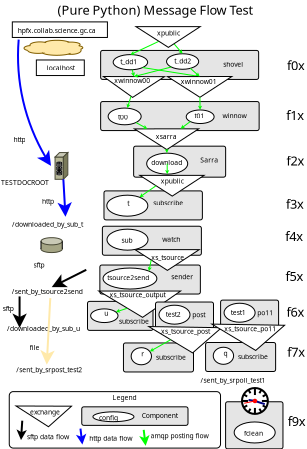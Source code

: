 <?xml version="1.0" encoding="UTF-8"?>
<dia:diagram xmlns:dia="http://www.lysator.liu.se/~alla/dia/">
  <dia:layer name="Background" visible="true" connectable="true" active="true">
    <dia:object type="Standard - Box" version="0" id="O0">
      <dia:attribute name="obj_pos">
        <dia:point val="11.705,20.203"/>
      </dia:attribute>
      <dia:attribute name="obj_bb">
        <dia:rectangle val="11.7,20.198;14.578,22.562"/>
      </dia:attribute>
      <dia:attribute name="elem_corner">
        <dia:point val="11.705,20.203"/>
      </dia:attribute>
      <dia:attribute name="elem_width">
        <dia:real val="2.868"/>
      </dia:attribute>
      <dia:attribute name="elem_height">
        <dia:real val="2.354"/>
      </dia:attribute>
      <dia:attribute name="border_width">
        <dia:real val="0.01"/>
      </dia:attribute>
      <dia:attribute name="inner_color">
        <dia:color val="#e5e5e5ff"/>
      </dia:attribute>
      <dia:attribute name="show_background">
        <dia:boolean val="true"/>
      </dia:attribute>
      <dia:attribute name="corner_radius">
        <dia:real val="0.1"/>
      </dia:attribute>
    </dia:object>
    <dia:object type="Standard - Box" version="0" id="O1">
      <dia:attribute name="obj_pos">
        <dia:point val="10.704,17.239"/>
      </dia:attribute>
      <dia:attribute name="obj_bb">
        <dia:rectangle val="10.698,17.234;14.21,18.694"/>
      </dia:attribute>
      <dia:attribute name="elem_corner">
        <dia:point val="10.704,17.239"/>
      </dia:attribute>
      <dia:attribute name="elem_width">
        <dia:real val="3.502"/>
      </dia:attribute>
      <dia:attribute name="elem_height">
        <dia:real val="1.45"/>
      </dia:attribute>
      <dia:attribute name="border_width">
        <dia:real val="0.01"/>
      </dia:attribute>
      <dia:attribute name="inner_color">
        <dia:color val="#e5e5e5ff"/>
      </dia:attribute>
      <dia:attribute name="show_background">
        <dia:boolean val="true"/>
      </dia:attribute>
      <dia:attribute name="corner_radius">
        <dia:real val="0.1"/>
      </dia:attribute>
    </dia:object>
    <dia:object type="Standard - Box" version="0" id="O2">
      <dia:attribute name="obj_pos">
        <dia:point val="5.418,13.366"/>
      </dia:attribute>
      <dia:attribute name="obj_bb">
        <dia:rectangle val="5.413,13.361;10.448,14.821"/>
      </dia:attribute>
      <dia:attribute name="elem_corner">
        <dia:point val="5.418,13.366"/>
      </dia:attribute>
      <dia:attribute name="elem_width">
        <dia:real val="5.025"/>
      </dia:attribute>
      <dia:attribute name="elem_height">
        <dia:real val="1.45"/>
      </dia:attribute>
      <dia:attribute name="border_width">
        <dia:real val="0.01"/>
      </dia:attribute>
      <dia:attribute name="inner_color">
        <dia:color val="#e5e5e5ff"/>
      </dia:attribute>
      <dia:attribute name="show_background">
        <dia:boolean val="true"/>
      </dia:attribute>
      <dia:attribute name="corner_radius">
        <dia:real val="0.1"/>
      </dia:attribute>
    </dia:object>
    <dia:object type="Standard - Box" version="0" id="O3">
      <dia:attribute name="obj_pos">
        <dia:point val="0.888,19.695"/>
      </dia:attribute>
      <dia:attribute name="obj_bb">
        <dia:rectangle val="0.878,19.685;11.46,22.53"/>
      </dia:attribute>
      <dia:attribute name="elem_corner">
        <dia:point val="0.888,19.695"/>
      </dia:attribute>
      <dia:attribute name="elem_width">
        <dia:real val="10.563"/>
      </dia:attribute>
      <dia:attribute name="elem_height">
        <dia:real val="2.825"/>
      </dia:attribute>
      <dia:attribute name="border_width">
        <dia:real val="0.02"/>
      </dia:attribute>
      <dia:attribute name="show_background">
        <dia:boolean val="true"/>
      </dia:attribute>
      <dia:attribute name="corner_radius">
        <dia:real val="0.2"/>
      </dia:attribute>
    </dia:object>
    <dia:object type="Standard - Box" version="0" id="O4">
      <dia:attribute name="obj_pos">
        <dia:point val="5.457,2.636"/>
      </dia:attribute>
      <dia:attribute name="obj_bb">
        <dia:rectangle val="5.452,2.631;13.362,4.091"/>
      </dia:attribute>
      <dia:attribute name="elem_corner">
        <dia:point val="5.457,2.636"/>
      </dia:attribute>
      <dia:attribute name="elem_width">
        <dia:real val="7.9"/>
      </dia:attribute>
      <dia:attribute name="elem_height">
        <dia:real val="1.45"/>
      </dia:attribute>
      <dia:attribute name="border_width">
        <dia:real val="0.01"/>
      </dia:attribute>
      <dia:attribute name="inner_color">
        <dia:color val="#e5e5e5ff"/>
      </dia:attribute>
      <dia:attribute name="show_background">
        <dia:boolean val="true"/>
      </dia:attribute>
      <dia:attribute name="corner_radius">
        <dia:real val="0.1"/>
      </dia:attribute>
    </dia:object>
    <dia:object type="Standard - Box" version="0" id="O5">
      <dia:attribute name="obj_pos">
        <dia:point val="5.457,5.192"/>
      </dia:attribute>
      <dia:attribute name="obj_bb">
        <dia:rectangle val="5.452,5.187;13.387,6.647"/>
      </dia:attribute>
      <dia:attribute name="elem_corner">
        <dia:point val="5.457,5.192"/>
      </dia:attribute>
      <dia:attribute name="elem_width">
        <dia:real val="7.925"/>
      </dia:attribute>
      <dia:attribute name="elem_height">
        <dia:real val="1.45"/>
      </dia:attribute>
      <dia:attribute name="border_width">
        <dia:real val="0.01"/>
      </dia:attribute>
      <dia:attribute name="inner_color">
        <dia:color val="#e5e5e5ff"/>
      </dia:attribute>
      <dia:attribute name="show_background">
        <dia:boolean val="true"/>
      </dia:attribute>
      <dia:attribute name="corner_radius">
        <dia:real val="0.1"/>
      </dia:attribute>
    </dia:object>
    <dia:object type="Standard - Box" version="0" id="O6">
      <dia:attribute name="obj_pos">
        <dia:point val="7.107,7.423"/>
      </dia:attribute>
      <dia:attribute name="obj_bb">
        <dia:rectangle val="7.102,7.418;11.712,8.978"/>
      </dia:attribute>
      <dia:attribute name="elem_corner">
        <dia:point val="7.107,7.423"/>
      </dia:attribute>
      <dia:attribute name="elem_width">
        <dia:real val="4.6"/>
      </dia:attribute>
      <dia:attribute name="elem_height">
        <dia:real val="1.549"/>
      </dia:attribute>
      <dia:attribute name="border_width">
        <dia:real val="0.01"/>
      </dia:attribute>
      <dia:attribute name="inner_color">
        <dia:color val="#e5e5e5ff"/>
      </dia:attribute>
      <dia:attribute name="show_background">
        <dia:boolean val="true"/>
      </dia:attribute>
      <dia:attribute name="corner_radius">
        <dia:real val="0.1"/>
      </dia:attribute>
    </dia:object>
    <dia:object type="Standard - Box" version="0" id="O7">
      <dia:attribute name="obj_pos">
        <dia:point val="5.624,9.659"/>
      </dia:attribute>
      <dia:attribute name="obj_bb">
        <dia:rectangle val="5.619,9.654;10.548,11.114"/>
      </dia:attribute>
      <dia:attribute name="elem_corner">
        <dia:point val="5.624,9.659"/>
      </dia:attribute>
      <dia:attribute name="elem_width">
        <dia:real val="4.92"/>
      </dia:attribute>
      <dia:attribute name="elem_height">
        <dia:real val="1.45"/>
      </dia:attribute>
      <dia:attribute name="border_width">
        <dia:real val="0.01"/>
      </dia:attribute>
      <dia:attribute name="inner_color">
        <dia:color val="#e5e5e5ff"/>
      </dia:attribute>
      <dia:attribute name="show_background">
        <dia:boolean val="true"/>
      </dia:attribute>
      <dia:attribute name="corner_radius">
        <dia:real val="0.1"/>
      </dia:attribute>
    </dia:object>
    <dia:object type="Standard - Ellipse" version="0" id="O8">
      <dia:attribute name="obj_pos">
        <dia:point val="6.084,2.845"/>
      </dia:attribute>
      <dia:attribute name="obj_bb">
        <dia:rectangle val="6.079,2.84;7.812,3.609"/>
      </dia:attribute>
      <dia:attribute name="elem_corner">
        <dia:point val="6.084,2.845"/>
      </dia:attribute>
      <dia:attribute name="elem_width">
        <dia:real val="1.723"/>
      </dia:attribute>
      <dia:attribute name="elem_height">
        <dia:real val="0.759"/>
      </dia:attribute>
      <dia:attribute name="border_width">
        <dia:real val="0.01"/>
      </dia:attribute>
    </dia:object>
    <dia:object type="Standard - Polygon" version="0" id="O9">
      <dia:attribute name="obj_pos">
        <dia:point val="8.649,3.947"/>
      </dia:attribute>
      <dia:attribute name="obj_bb">
        <dia:rectangle val="5.579,3.936;8.666,4.991"/>
      </dia:attribute>
      <dia:attribute name="poly_points">
        <dia:point val="8.649,3.947"/>
        <dia:point val="5.595,3.941"/>
        <dia:point val="7.055,4.985"/>
      </dia:attribute>
      <dia:attribute name="line_width">
        <dia:real val="0.01"/>
      </dia:attribute>
      <dia:attribute name="show_background">
        <dia:boolean val="true"/>
      </dia:attribute>
    </dia:object>
    <dia:object type="Standard - Ellipse" version="0" id="O10">
      <dia:attribute name="obj_pos">
        <dia:point val="8.753,2.803"/>
      </dia:attribute>
      <dia:attribute name="obj_bb">
        <dia:rectangle val="8.748,2.798;10.362,3.584"/>
      </dia:attribute>
      <dia:attribute name="elem_corner">
        <dia:point val="8.753,2.803"/>
      </dia:attribute>
      <dia:attribute name="elem_width">
        <dia:real val="1.605"/>
      </dia:attribute>
      <dia:attribute name="elem_height">
        <dia:real val="0.776"/>
      </dia:attribute>
      <dia:attribute name="border_width">
        <dia:real val="0.01"/>
      </dia:attribute>
    </dia:object>
    <dia:object type="Standard - Box" version="0" id="O11">
      <dia:attribute name="obj_pos">
        <dia:point val="1.041,1.21"/>
      </dia:attribute>
      <dia:attribute name="obj_bb">
        <dia:rectangle val="1.036,1.205;5.801,1.993"/>
      </dia:attribute>
      <dia:attribute name="elem_corner">
        <dia:point val="1.041,1.21"/>
      </dia:attribute>
      <dia:attribute name="elem_width">
        <dia:real val="4.755"/>
      </dia:attribute>
      <dia:attribute name="elem_height">
        <dia:real val="0.778"/>
      </dia:attribute>
      <dia:attribute name="border_width">
        <dia:real val="0.01"/>
      </dia:attribute>
      <dia:attribute name="show_background">
        <dia:boolean val="true"/>
      </dia:attribute>
    </dia:object>
    <dia:object type="Standard - Text" version="1" id="O12">
      <dia:attribute name="obj_pos">
        <dia:point val="1.309,1.769"/>
      </dia:attribute>
      <dia:attribute name="obj_bb">
        <dia:rectangle val="1.309,1.454;5.559,1.849"/>
      </dia:attribute>
      <dia:attribute name="text">
        <dia:composite type="text">
          <dia:attribute name="string">
            <dia:string>#hpfx.collab.science.gc.ca#</dia:string>
          </dia:attribute>
          <dia:attribute name="font">
            <dia:font family="sans" style="0" name="Helvetica"/>
          </dia:attribute>
          <dia:attribute name="height">
            <dia:real val="0.423"/>
          </dia:attribute>
          <dia:attribute name="pos">
            <dia:point val="1.309,1.769"/>
          </dia:attribute>
          <dia:attribute name="color">
            <dia:color val="#000000ff"/>
          </dia:attribute>
          <dia:attribute name="alignment">
            <dia:enum val="0"/>
          </dia:attribute>
        </dia:composite>
      </dia:attribute>
      <dia:attribute name="valign">
        <dia:enum val="3"/>
      </dia:attribute>
    </dia:object>
    <dia:object type="Standard - Line" version="0" id="O13">
      <dia:attribute name="obj_pos">
        <dia:point val="9.125,2.306"/>
      </dia:attribute>
      <dia:attribute name="obj_bb">
        <dia:rectangle val="9.09,2.271;9.59,2.838"/>
      </dia:attribute>
      <dia:attribute name="conn_endpoints">
        <dia:point val="9.125,2.306"/>
        <dia:point val="9.555,2.803"/>
      </dia:attribute>
      <dia:attribute name="numcp">
        <dia:int val="1"/>
      </dia:attribute>
      <dia:attribute name="line_color">
        <dia:color val="#00ff00ff"/>
      </dia:attribute>
      <dia:attribute name="line_width">
        <dia:real val="0.05"/>
      </dia:attribute>
      <dia:attribute name="end_arrow">
        <dia:enum val="22"/>
      </dia:attribute>
      <dia:attribute name="end_arrow_length">
        <dia:real val="0.1"/>
      </dia:attribute>
      <dia:attribute name="end_arrow_width">
        <dia:real val="0.1"/>
      </dia:attribute>
      <dia:connections>
        <dia:connection handle="0" to="O23" connection="6"/>
        <dia:connection handle="1" to="O10" connection="1"/>
      </dia:connections>
    </dia:object>
    <dia:object type="Standard - Line" version="0" id="O14">
      <dia:attribute name="obj_pos">
        <dia:point val="8.365,2.182"/>
      </dia:attribute>
      <dia:attribute name="obj_bb">
        <dia:rectangle val="6.912,2.149;8.398,2.878"/>
      </dia:attribute>
      <dia:attribute name="conn_endpoints">
        <dia:point val="8.365,2.182"/>
        <dia:point val="6.946,2.845"/>
      </dia:attribute>
      <dia:attribute name="numcp">
        <dia:int val="1"/>
      </dia:attribute>
      <dia:attribute name="line_color">
        <dia:color val="#00ff00ff"/>
      </dia:attribute>
      <dia:attribute name="line_width">
        <dia:real val="0.05"/>
      </dia:attribute>
      <dia:attribute name="end_arrow">
        <dia:enum val="22"/>
      </dia:attribute>
      <dia:attribute name="end_arrow_length">
        <dia:real val="0.1"/>
      </dia:attribute>
      <dia:attribute name="end_arrow_width">
        <dia:real val="0.1"/>
      </dia:attribute>
      <dia:connections>
        <dia:connection handle="0" to="O23" connection="6"/>
        <dia:connection handle="1" to="O8" connection="1"/>
      </dia:connections>
    </dia:object>
    <dia:object type="Standard - Text" version="1" id="O15">
      <dia:attribute name="obj_pos">
        <dia:point val="11.582,3.449"/>
      </dia:attribute>
      <dia:attribute name="obj_bb">
        <dia:rectangle val="11.582,3.135;12.685,3.529"/>
      </dia:attribute>
      <dia:attribute name="text">
        <dia:composite type="text">
          <dia:attribute name="string">
            <dia:string>#shovel#</dia:string>
          </dia:attribute>
          <dia:attribute name="font">
            <dia:font family="sans" style="0" name="Helvetica"/>
          </dia:attribute>
          <dia:attribute name="height">
            <dia:real val="0.423"/>
          </dia:attribute>
          <dia:attribute name="pos">
            <dia:point val="11.582,3.449"/>
          </dia:attribute>
          <dia:attribute name="color">
            <dia:color val="#000000ff"/>
          </dia:attribute>
          <dia:attribute name="alignment">
            <dia:enum val="0"/>
          </dia:attribute>
        </dia:composite>
      </dia:attribute>
      <dia:attribute name="valign">
        <dia:enum val="3"/>
      </dia:attribute>
    </dia:object>
    <dia:object type="Standard - Text" version="1" id="O16">
      <dia:attribute name="obj_pos">
        <dia:point val="6.441,3.329"/>
      </dia:attribute>
      <dia:attribute name="obj_bb">
        <dia:rectangle val="6.441,3.015;7.389,3.409"/>
      </dia:attribute>
      <dia:attribute name="text">
        <dia:composite type="text">
          <dia:attribute name="string">
            <dia:string>#t_dd1#</dia:string>
          </dia:attribute>
          <dia:attribute name="font">
            <dia:font family="sans" style="0" name="Helvetica"/>
          </dia:attribute>
          <dia:attribute name="height">
            <dia:real val="0.423"/>
          </dia:attribute>
          <dia:attribute name="pos">
            <dia:point val="6.441,3.329"/>
          </dia:attribute>
          <dia:attribute name="color">
            <dia:color val="#000000ff"/>
          </dia:attribute>
          <dia:attribute name="alignment">
            <dia:enum val="0"/>
          </dia:attribute>
        </dia:composite>
      </dia:attribute>
      <dia:attribute name="valign">
        <dia:enum val="3"/>
      </dia:attribute>
    </dia:object>
    <dia:object type="Standard - Text" version="1" id="O17">
      <dia:attribute name="obj_pos">
        <dia:point val="6.469,3.71"/>
      </dia:attribute>
      <dia:attribute name="obj_bb">
        <dia:rectangle val="6.469,3.116;6.469,3.861"/>
      </dia:attribute>
      <dia:attribute name="text">
        <dia:composite type="text">
          <dia:attribute name="string">
            <dia:string>##</dia:string>
          </dia:attribute>
          <dia:attribute name="font">
            <dia:font family="sans" style="0" name="Helvetica"/>
          </dia:attribute>
          <dia:attribute name="height">
            <dia:real val="0.8"/>
          </dia:attribute>
          <dia:attribute name="pos">
            <dia:point val="6.469,3.71"/>
          </dia:attribute>
          <dia:attribute name="color">
            <dia:color val="#000000ff"/>
          </dia:attribute>
          <dia:attribute name="alignment">
            <dia:enum val="0"/>
          </dia:attribute>
        </dia:composite>
      </dia:attribute>
      <dia:attribute name="valign">
        <dia:enum val="3"/>
      </dia:attribute>
    </dia:object>
    <dia:object type="Standard - Text" version="1" id="O18">
      <dia:attribute name="obj_pos">
        <dia:point val="9.132,3.286"/>
      </dia:attribute>
      <dia:attribute name="obj_bb">
        <dia:rectangle val="9.132,2.972;10.08,3.366"/>
      </dia:attribute>
      <dia:attribute name="text">
        <dia:composite type="text">
          <dia:attribute name="string">
            <dia:string>#t_dd2#</dia:string>
          </dia:attribute>
          <dia:attribute name="font">
            <dia:font family="sans" style="0" name="Helvetica"/>
          </dia:attribute>
          <dia:attribute name="height">
            <dia:real val="0.423"/>
          </dia:attribute>
          <dia:attribute name="pos">
            <dia:point val="9.132,3.286"/>
          </dia:attribute>
          <dia:attribute name="color">
            <dia:color val="#000000ff"/>
          </dia:attribute>
          <dia:attribute name="alignment">
            <dia:enum val="0"/>
          </dia:attribute>
        </dia:composite>
      </dia:attribute>
      <dia:attribute name="valign">
        <dia:enum val="3"/>
      </dia:attribute>
    </dia:object>
    <dia:object type="Standard - Line" version="0" id="O19">
      <dia:attribute name="obj_pos">
        <dia:point val="7.036,3.596"/>
      </dia:attribute>
      <dia:attribute name="obj_bb">
        <dia:rectangle val="6.969,3.565;7.174,3.974"/>
      </dia:attribute>
      <dia:attribute name="conn_endpoints">
        <dia:point val="7.036,3.596"/>
        <dia:point val="7.122,3.944"/>
      </dia:attribute>
      <dia:attribute name="numcp">
        <dia:int val="1"/>
      </dia:attribute>
      <dia:attribute name="line_color">
        <dia:color val="#00ff00ff"/>
      </dia:attribute>
      <dia:attribute name="line_width">
        <dia:real val="0.05"/>
      </dia:attribute>
      <dia:attribute name="end_arrow">
        <dia:enum val="22"/>
      </dia:attribute>
      <dia:attribute name="end_arrow_length">
        <dia:real val="0.1"/>
      </dia:attribute>
      <dia:attribute name="end_arrow_width">
        <dia:real val="0.1"/>
      </dia:attribute>
      <dia:connections>
        <dia:connection handle="0" to="O8" connection="8"/>
        <dia:connection handle="1" to="O9" connection="1"/>
      </dia:connections>
    </dia:object>
    <dia:object type="Standard - Line" version="0" id="O20">
      <dia:attribute name="obj_pos">
        <dia:point val="8.988,3.465"/>
      </dia:attribute>
      <dia:attribute name="obj_bb">
        <dia:rectangle val="7.091,3.435;9.018,3.994"/>
      </dia:attribute>
      <dia:attribute name="conn_endpoints">
        <dia:point val="8.988,3.465"/>
        <dia:point val="7.122,3.944"/>
      </dia:attribute>
      <dia:attribute name="numcp">
        <dia:int val="1"/>
      </dia:attribute>
      <dia:attribute name="line_color">
        <dia:color val="#00ff00ff"/>
      </dia:attribute>
      <dia:attribute name="line_width">
        <dia:real val="0.05"/>
      </dia:attribute>
      <dia:attribute name="end_arrow">
        <dia:enum val="22"/>
      </dia:attribute>
      <dia:attribute name="end_arrow_length">
        <dia:real val="0.1"/>
      </dia:attribute>
      <dia:attribute name="end_arrow_width">
        <dia:real val="0.1"/>
      </dia:attribute>
      <dia:connections>
        <dia:connection handle="0" to="O10" connection="5"/>
        <dia:connection handle="1" to="O9" connection="1"/>
      </dia:connections>
    </dia:object>
    <dia:object type="Standard - Text" version="1" id="O21">
      <dia:attribute name="obj_pos">
        <dia:point val="6.141,4.261"/>
      </dia:attribute>
      <dia:attribute name="obj_bb">
        <dia:rectangle val="6.141,3.947;8.059,4.341"/>
      </dia:attribute>
      <dia:attribute name="text">
        <dia:composite type="text">
          <dia:attribute name="string">
            <dia:string>#xwinnow00#</dia:string>
          </dia:attribute>
          <dia:attribute name="font">
            <dia:font family="sans" style="0" name="Helvetica"/>
          </dia:attribute>
          <dia:attribute name="height">
            <dia:real val="0.423"/>
          </dia:attribute>
          <dia:attribute name="pos">
            <dia:point val="6.141,4.261"/>
          </dia:attribute>
          <dia:attribute name="color">
            <dia:color val="#000000ff"/>
          </dia:attribute>
          <dia:attribute name="alignment">
            <dia:enum val="0"/>
          </dia:attribute>
        </dia:composite>
      </dia:attribute>
      <dia:attribute name="valign">
        <dia:enum val="3"/>
      </dia:attribute>
    </dia:object>
    <dia:object type="Standard - Ellipse" version="0" id="O22">
      <dia:attribute name="obj_pos">
        <dia:point val="5.832,5.518"/>
      </dia:attribute>
      <dia:attribute name="obj_bb">
        <dia:rectangle val="5.827,5.513;7.487,6.359"/>
      </dia:attribute>
      <dia:attribute name="elem_corner">
        <dia:point val="5.832,5.518"/>
      </dia:attribute>
      <dia:attribute name="elem_width">
        <dia:real val="1.651"/>
      </dia:attribute>
      <dia:attribute name="elem_height">
        <dia:real val="0.836"/>
      </dia:attribute>
      <dia:attribute name="border_width">
        <dia:real val="0.01"/>
      </dia:attribute>
    </dia:object>
    <dia:object type="Standard - Polygon" version="0" id="O23">
      <dia:attribute name="obj_pos">
        <dia:point val="10.438,1.445"/>
      </dia:attribute>
      <dia:attribute name="obj_bb">
        <dia:rectangle val="7.206,1.44;10.455,2.49"/>
      </dia:attribute>
      <dia:attribute name="poly_points">
        <dia:point val="10.438,1.445"/>
        <dia:point val="7.223,1.447"/>
        <dia:point val="8.844,2.484"/>
      </dia:attribute>
      <dia:attribute name="line_width">
        <dia:real val="0.01"/>
      </dia:attribute>
      <dia:attribute name="show_background">
        <dia:boolean val="true"/>
      </dia:attribute>
    </dia:object>
    <dia:object type="Standard - Text" version="1" id="O24">
      <dia:attribute name="obj_pos">
        <dia:point val="8.279,1.892"/>
      </dia:attribute>
      <dia:attribute name="obj_bb">
        <dia:rectangle val="8.279,1.577;9.499,1.972"/>
      </dia:attribute>
      <dia:attribute name="text">
        <dia:composite type="text">
          <dia:attribute name="string">
            <dia:string>#xpublic#</dia:string>
          </dia:attribute>
          <dia:attribute name="font">
            <dia:font family="sans" style="0" name="Helvetica"/>
          </dia:attribute>
          <dia:attribute name="height">
            <dia:real val="0.423"/>
          </dia:attribute>
          <dia:attribute name="pos">
            <dia:point val="8.279,1.892"/>
          </dia:attribute>
          <dia:attribute name="color">
            <dia:color val="#000000ff"/>
          </dia:attribute>
          <dia:attribute name="alignment">
            <dia:enum val="0"/>
          </dia:attribute>
        </dia:composite>
      </dia:attribute>
      <dia:attribute name="valign">
        <dia:enum val="3"/>
      </dia:attribute>
    </dia:object>
    <dia:object type="Standard - Line" version="0" id="O25">
      <dia:attribute name="obj_pos">
        <dia:point val="7.555,3.493"/>
      </dia:attribute>
      <dia:attribute name="obj_bb">
        <dia:rectangle val="7.526,3.464;10.436,4.014"/>
      </dia:attribute>
      <dia:attribute name="conn_endpoints">
        <dia:point val="7.555,3.493"/>
        <dia:point val="10.408,3.942"/>
      </dia:attribute>
      <dia:attribute name="numcp">
        <dia:int val="1"/>
      </dia:attribute>
      <dia:attribute name="line_color">
        <dia:color val="#00ff00ff"/>
      </dia:attribute>
      <dia:attribute name="line_width">
        <dia:real val="0.05"/>
      </dia:attribute>
      <dia:attribute name="end_arrow">
        <dia:enum val="22"/>
      </dia:attribute>
      <dia:attribute name="end_arrow_length">
        <dia:real val="0.1"/>
      </dia:attribute>
      <dia:attribute name="end_arrow_width">
        <dia:real val="0.1"/>
      </dia:attribute>
      <dia:connections>
        <dia:connection handle="0" to="O8" connection="7"/>
        <dia:connection handle="1" to="O26" connection="1"/>
      </dia:connections>
    </dia:object>
    <dia:object type="Standard - Polygon" version="0" id="O26">
      <dia:attribute name="obj_pos">
        <dia:point val="12.015,3.941"/>
      </dia:attribute>
      <dia:attribute name="obj_bb">
        <dia:rectangle val="8.783,3.936;12.032,4.986"/>
      </dia:attribute>
      <dia:attribute name="poly_points">
        <dia:point val="12.015,3.941"/>
        <dia:point val="8.8,3.943"/>
        <dia:point val="10.421,4.98"/>
      </dia:attribute>
      <dia:attribute name="line_width">
        <dia:real val="0.01"/>
      </dia:attribute>
      <dia:attribute name="show_background">
        <dia:boolean val="true"/>
      </dia:attribute>
    </dia:object>
    <dia:object type="Standard - Line" version="0" id="O27">
      <dia:attribute name="obj_pos">
        <dia:point val="9.945,3.534"/>
      </dia:attribute>
      <dia:attribute name="obj_bb">
        <dia:rectangle val="9.91,3.499;10.443,3.977"/>
      </dia:attribute>
      <dia:attribute name="conn_endpoints">
        <dia:point val="9.945,3.534"/>
        <dia:point val="10.408,3.942"/>
      </dia:attribute>
      <dia:attribute name="numcp">
        <dia:int val="1"/>
      </dia:attribute>
      <dia:attribute name="line_color">
        <dia:color val="#00ff00ff"/>
      </dia:attribute>
      <dia:attribute name="line_width">
        <dia:real val="0.05"/>
      </dia:attribute>
      <dia:attribute name="end_arrow">
        <dia:enum val="22"/>
      </dia:attribute>
      <dia:attribute name="end_arrow_length">
        <dia:real val="0.1"/>
      </dia:attribute>
      <dia:attribute name="end_arrow_width">
        <dia:real val="0.1"/>
      </dia:attribute>
      <dia:connections>
        <dia:connection handle="0" to="O10" connection="8"/>
        <dia:connection handle="1" to="O26" connection="1"/>
      </dia:connections>
    </dia:object>
    <dia:object type="Standard - Text" version="1" id="O28">
      <dia:attribute name="obj_pos">
        <dia:point val="11.975,6.203"/>
      </dia:attribute>
      <dia:attribute name="obj_bb">
        <dia:rectangle val="11.975,5.609;11.975,6.354"/>
      </dia:attribute>
      <dia:attribute name="text">
        <dia:composite type="text">
          <dia:attribute name="string">
            <dia:string>##</dia:string>
          </dia:attribute>
          <dia:attribute name="font">
            <dia:font family="sans" style="0" name="Helvetica"/>
          </dia:attribute>
          <dia:attribute name="height">
            <dia:real val="0.8"/>
          </dia:attribute>
          <dia:attribute name="pos">
            <dia:point val="11.975,6.203"/>
          </dia:attribute>
          <dia:attribute name="color">
            <dia:color val="#000000ff"/>
          </dia:attribute>
          <dia:attribute name="alignment">
            <dia:enum val="0"/>
          </dia:attribute>
        </dia:composite>
      </dia:attribute>
      <dia:attribute name="valign">
        <dia:enum val="3"/>
      </dia:attribute>
    </dia:object>
    <dia:object type="Standard - Text" version="1" id="O29">
      <dia:attribute name="obj_pos">
        <dia:point val="9.468,4.316"/>
      </dia:attribute>
      <dia:attribute name="obj_bb">
        <dia:rectangle val="9.468,4.002;11.386,4.396"/>
      </dia:attribute>
      <dia:attribute name="text">
        <dia:composite type="text">
          <dia:attribute name="string">
            <dia:string>#xwinnow01#</dia:string>
          </dia:attribute>
          <dia:attribute name="font">
            <dia:font family="sans" style="0" name="Helvetica"/>
          </dia:attribute>
          <dia:attribute name="height">
            <dia:real val="0.423"/>
          </dia:attribute>
          <dia:attribute name="pos">
            <dia:point val="9.468,4.316"/>
          </dia:attribute>
          <dia:attribute name="color">
            <dia:color val="#000000ff"/>
          </dia:attribute>
          <dia:attribute name="alignment">
            <dia:enum val="0"/>
          </dia:attribute>
        </dia:composite>
      </dia:attribute>
      <dia:attribute name="valign">
        <dia:enum val="3"/>
      </dia:attribute>
    </dia:object>
    <dia:object type="Standard - Text" version="1" id="O30">
      <dia:attribute name="obj_pos">
        <dia:point val="6.331,6.095"/>
      </dia:attribute>
      <dia:attribute name="obj_bb">
        <dia:rectangle val="6.331,5.781;6.893,6.175"/>
      </dia:attribute>
      <dia:attribute name="text">
        <dia:composite type="text">
          <dia:attribute name="string">
            <dia:string>#t00#</dia:string>
          </dia:attribute>
          <dia:attribute name="font">
            <dia:font family="sans" style="0" name="Helvetica"/>
          </dia:attribute>
          <dia:attribute name="height">
            <dia:real val="0.423"/>
          </dia:attribute>
          <dia:attribute name="pos">
            <dia:point val="6.331,6.095"/>
          </dia:attribute>
          <dia:attribute name="color">
            <dia:color val="#000000ff"/>
          </dia:attribute>
          <dia:attribute name="alignment">
            <dia:enum val="0"/>
          </dia:attribute>
        </dia:composite>
      </dia:attribute>
      <dia:attribute name="valign">
        <dia:enum val="3"/>
      </dia:attribute>
    </dia:object>
    <dia:object type="Standard - Ellipse" version="0" id="O31">
      <dia:attribute name="obj_pos">
        <dia:point val="9.734,5.613"/>
      </dia:attribute>
      <dia:attribute name="obj_bb">
        <dia:rectangle val="9.729,5.608;11.137,6.296"/>
      </dia:attribute>
      <dia:attribute name="elem_corner">
        <dia:point val="9.734,5.613"/>
      </dia:attribute>
      <dia:attribute name="elem_width">
        <dia:real val="1.398"/>
      </dia:attribute>
      <dia:attribute name="elem_height">
        <dia:real val="0.679"/>
      </dia:attribute>
      <dia:attribute name="border_width">
        <dia:real val="0.01"/>
      </dia:attribute>
    </dia:object>
    <dia:object type="Standard - Text" version="1" id="O32">
      <dia:attribute name="obj_pos">
        <dia:point val="10.147,6.036"/>
      </dia:attribute>
      <dia:attribute name="obj_bb">
        <dia:rectangle val="10.147,5.722;10.709,6.116"/>
      </dia:attribute>
      <dia:attribute name="text">
        <dia:composite type="text">
          <dia:attribute name="string">
            <dia:string>#t01#</dia:string>
          </dia:attribute>
          <dia:attribute name="font">
            <dia:font family="sans" style="0" name="Helvetica"/>
          </dia:attribute>
          <dia:attribute name="height">
            <dia:real val="0.423"/>
          </dia:attribute>
          <dia:attribute name="pos">
            <dia:point val="10.147,6.036"/>
          </dia:attribute>
          <dia:attribute name="color">
            <dia:color val="#000000ff"/>
          </dia:attribute>
          <dia:attribute name="alignment">
            <dia:enum val="0"/>
          </dia:attribute>
        </dia:composite>
      </dia:attribute>
      <dia:attribute name="valign">
        <dia:enum val="3"/>
      </dia:attribute>
    </dia:object>
    <dia:object type="Standard - Text" version="1" id="O33">
      <dia:attribute name="obj_pos">
        <dia:point val="6.657,5.936"/>
      </dia:attribute>
      <dia:attribute name="obj_bb">
        <dia:rectangle val="6.657,5.342;6.657,6.087"/>
      </dia:attribute>
      <dia:attribute name="text">
        <dia:composite type="text">
          <dia:attribute name="string">
            <dia:string>##</dia:string>
          </dia:attribute>
          <dia:attribute name="font">
            <dia:font family="sans" style="0" name="Helvetica"/>
          </dia:attribute>
          <dia:attribute name="height">
            <dia:real val="0.8"/>
          </dia:attribute>
          <dia:attribute name="pos">
            <dia:point val="6.657,5.936"/>
          </dia:attribute>
          <dia:attribute name="color">
            <dia:color val="#000000ff"/>
          </dia:attribute>
          <dia:attribute name="alignment">
            <dia:enum val="0"/>
          </dia:attribute>
        </dia:composite>
      </dia:attribute>
      <dia:attribute name="valign">
        <dia:enum val="3"/>
      </dia:attribute>
      <dia:connections>
        <dia:connection handle="0" to="O22" connection="8"/>
      </dia:connections>
    </dia:object>
    <dia:object type="Standard - Text" version="1" id="O34">
      <dia:attribute name="obj_pos">
        <dia:point val="11.544,6.028"/>
      </dia:attribute>
      <dia:attribute name="obj_bb">
        <dia:rectangle val="11.544,5.714;12.832,6.108"/>
      </dia:attribute>
      <dia:attribute name="text">
        <dia:composite type="text">
          <dia:attribute name="string">
            <dia:string>#winnow#</dia:string>
          </dia:attribute>
          <dia:attribute name="font">
            <dia:font family="sans" style="0" name="Helvetica"/>
          </dia:attribute>
          <dia:attribute name="height">
            <dia:real val="0.423"/>
          </dia:attribute>
          <dia:attribute name="pos">
            <dia:point val="11.544,6.028"/>
          </dia:attribute>
          <dia:attribute name="color">
            <dia:color val="#000000ff"/>
          </dia:attribute>
          <dia:attribute name="alignment">
            <dia:enum val="0"/>
          </dia:attribute>
        </dia:composite>
      </dia:attribute>
      <dia:attribute name="valign">
        <dia:enum val="3"/>
      </dia:attribute>
    </dia:object>
    <dia:object type="Standard - Line" version="0" id="O35">
      <dia:attribute name="obj_pos">
        <dia:point val="10.421,4.98"/>
      </dia:attribute>
      <dia:attribute name="obj_bb">
        <dia:rectangle val="10.32,4.954;10.532,5.633"/>
      </dia:attribute>
      <dia:attribute name="conn_endpoints">
        <dia:point val="10.421,4.98"/>
        <dia:point val="10.429,5.608"/>
      </dia:attribute>
      <dia:attribute name="numcp">
        <dia:int val="1"/>
      </dia:attribute>
      <dia:attribute name="line_color">
        <dia:color val="#00ff00ff"/>
      </dia:attribute>
      <dia:attribute name="line_width">
        <dia:real val="0.05"/>
      </dia:attribute>
      <dia:attribute name="end_arrow">
        <dia:enum val="22"/>
      </dia:attribute>
      <dia:attribute name="end_arrow_length">
        <dia:real val="0.1"/>
      </dia:attribute>
      <dia:attribute name="end_arrow_width">
        <dia:real val="0.1"/>
      </dia:attribute>
      <dia:connections>
        <dia:connection handle="0" to="O26" connection="4"/>
        <dia:connection handle="1" to="O31" connection="8"/>
      </dia:connections>
    </dia:object>
    <dia:object type="Standard - Line" version="0" id="O36">
      <dia:attribute name="obj_pos">
        <dia:point val="6.974,4.933"/>
      </dia:attribute>
      <dia:attribute name="obj_bb">
        <dia:rectangle val="6.752,4.901;7.005,5.549"/>
      </dia:attribute>
      <dia:attribute name="conn_endpoints">
        <dia:point val="6.974,4.933"/>
        <dia:point val="6.789,5.518"/>
      </dia:attribute>
      <dia:attribute name="numcp">
        <dia:int val="1"/>
      </dia:attribute>
      <dia:attribute name="line_color">
        <dia:color val="#00ff00ff"/>
      </dia:attribute>
      <dia:attribute name="line_width">
        <dia:real val="0.05"/>
      </dia:attribute>
      <dia:attribute name="end_arrow">
        <dia:enum val="22"/>
      </dia:attribute>
      <dia:attribute name="end_arrow_length">
        <dia:real val="0.1"/>
      </dia:attribute>
      <dia:attribute name="end_arrow_width">
        <dia:real val="0.1"/>
      </dia:attribute>
      <dia:connections>
        <dia:connection handle="0" to="O9" connection="6"/>
        <dia:connection handle="1" to="O22" connection="8"/>
      </dia:connections>
    </dia:object>
    <dia:object type="Standard - Polygon" version="0" id="O37">
      <dia:attribute name="obj_pos">
        <dia:point val="10.359,6.557"/>
      </dia:attribute>
      <dia:attribute name="obj_bb">
        <dia:rectangle val="7.127,6.552;10.376,7.601"/>
      </dia:attribute>
      <dia:attribute name="poly_points">
        <dia:point val="10.359,6.557"/>
        <dia:point val="7.144,6.559"/>
        <dia:point val="8.765,7.595"/>
      </dia:attribute>
      <dia:attribute name="line_width">
        <dia:real val="0.01"/>
      </dia:attribute>
      <dia:attribute name="show_background">
        <dia:boolean val="true"/>
      </dia:attribute>
    </dia:object>
    <dia:object type="Standard - Text" version="1" id="O38">
      <dia:attribute name="obj_pos">
        <dia:point val="8.211,7.063"/>
      </dia:attribute>
      <dia:attribute name="obj_bb">
        <dia:rectangle val="8.211,6.748;9.276,7.142"/>
      </dia:attribute>
      <dia:attribute name="text">
        <dia:composite type="text">
          <dia:attribute name="string">
            <dia:string>#xsarra#</dia:string>
          </dia:attribute>
          <dia:attribute name="font">
            <dia:font family="sans" style="0" name="Helvetica"/>
          </dia:attribute>
          <dia:attribute name="height">
            <dia:real val="0.423"/>
          </dia:attribute>
          <dia:attribute name="pos">
            <dia:point val="8.211,7.063"/>
          </dia:attribute>
          <dia:attribute name="color">
            <dia:color val="#000000ff"/>
          </dia:attribute>
          <dia:attribute name="alignment">
            <dia:enum val="0"/>
          </dia:attribute>
        </dia:composite>
      </dia:attribute>
      <dia:attribute name="valign">
        <dia:enum val="3"/>
      </dia:attribute>
    </dia:object>
    <dia:object type="Standard - Line" version="0" id="O39">
      <dia:attribute name="obj_pos">
        <dia:point val="7.224,6.244"/>
      </dia:attribute>
      <dia:attribute name="obj_bb">
        <dia:rectangle val="7.19,6.21;7.826,6.588"/>
      </dia:attribute>
      <dia:attribute name="conn_endpoints">
        <dia:point val="7.224,6.244"/>
        <dia:point val="7.792,6.554"/>
      </dia:attribute>
      <dia:attribute name="numcp">
        <dia:int val="1"/>
      </dia:attribute>
      <dia:attribute name="line_color">
        <dia:color val="#00ff00ff"/>
      </dia:attribute>
      <dia:attribute name="line_width">
        <dia:real val="0.05"/>
      </dia:attribute>
      <dia:attribute name="end_arrow">
        <dia:enum val="22"/>
      </dia:attribute>
      <dia:attribute name="end_arrow_length">
        <dia:real val="0.1"/>
      </dia:attribute>
      <dia:attribute name="end_arrow_width">
        <dia:real val="0.1"/>
      </dia:attribute>
      <dia:connections>
        <dia:connection handle="0" to="O22" connection="8"/>
        <dia:connection handle="1" to="O37" connection="6"/>
      </dia:connections>
    </dia:object>
    <dia:object type="Standard - Line" version="0" id="O40">
      <dia:attribute name="obj_pos">
        <dia:point val="9.939,6.192"/>
      </dia:attribute>
      <dia:attribute name="obj_bb">
        <dia:rectangle val="9.42,6.157;9.974,6.587"/>
      </dia:attribute>
      <dia:attribute name="conn_endpoints">
        <dia:point val="9.939,6.192"/>
        <dia:point val="9.455,6.552"/>
      </dia:attribute>
      <dia:attribute name="numcp">
        <dia:int val="1"/>
      </dia:attribute>
      <dia:attribute name="line_color">
        <dia:color val="#00ff00ff"/>
      </dia:attribute>
      <dia:attribute name="line_width">
        <dia:real val="0.05"/>
      </dia:attribute>
      <dia:attribute name="end_arrow">
        <dia:enum val="22"/>
      </dia:attribute>
      <dia:attribute name="end_arrow_length">
        <dia:real val="0.1"/>
      </dia:attribute>
      <dia:attribute name="end_arrow_width">
        <dia:real val="0.1"/>
      </dia:attribute>
      <dia:connections>
        <dia:connection handle="0" to="O31" connection="5"/>
        <dia:connection handle="1" to="O37" connection="6"/>
      </dia:connections>
    </dia:object>
    <dia:object type="Standard - Text" version="1" id="O41">
      <dia:attribute name="obj_pos">
        <dia:point val="8.439,7.628"/>
      </dia:attribute>
      <dia:attribute name="obj_bb">
        <dia:rectangle val="8.439,7.034;8.439,7.779"/>
      </dia:attribute>
      <dia:attribute name="text">
        <dia:composite type="text">
          <dia:attribute name="string">
            <dia:string>##</dia:string>
          </dia:attribute>
          <dia:attribute name="font">
            <dia:font family="sans" style="0" name="Helvetica"/>
          </dia:attribute>
          <dia:attribute name="height">
            <dia:real val="0.8"/>
          </dia:attribute>
          <dia:attribute name="pos">
            <dia:point val="8.439,7.628"/>
          </dia:attribute>
          <dia:attribute name="color">
            <dia:color val="#000000ff"/>
          </dia:attribute>
          <dia:attribute name="alignment">
            <dia:enum val="0"/>
          </dia:attribute>
        </dia:composite>
      </dia:attribute>
      <dia:attribute name="valign">
        <dia:enum val="3"/>
      </dia:attribute>
    </dia:object>
    <dia:object type="Cisco - Cloud Gold" version="1" id="O42">
      <dia:attribute name="obj_pos">
        <dia:point val="1.627,2.129"/>
      </dia:attribute>
      <dia:attribute name="obj_bb">
        <dia:rectangle val="1.626,2.128;4.566,2.88"/>
      </dia:attribute>
      <dia:attribute name="meta">
        <dia:composite type="dict"/>
      </dia:attribute>
      <dia:attribute name="elem_corner">
        <dia:point val="1.627,2.129"/>
      </dia:attribute>
      <dia:attribute name="elem_width">
        <dia:real val="2.938"/>
      </dia:attribute>
      <dia:attribute name="elem_height">
        <dia:real val="0.75"/>
      </dia:attribute>
      <dia:attribute name="line_width">
        <dia:real val="0.1"/>
      </dia:attribute>
      <dia:attribute name="line_colour">
        <dia:color val="#000000ff"/>
      </dia:attribute>
      <dia:attribute name="fill_colour">
        <dia:color val="#ffffffff"/>
      </dia:attribute>
      <dia:attribute name="show_background">
        <dia:boolean val="true"/>
      </dia:attribute>
      <dia:attribute name="line_style">
        <dia:enum val="0"/>
        <dia:real val="1"/>
      </dia:attribute>
      <dia:attribute name="flip_horizontal">
        <dia:boolean val="false"/>
      </dia:attribute>
      <dia:attribute name="flip_vertical">
        <dia:boolean val="false"/>
      </dia:attribute>
      <dia:attribute name="subscale">
        <dia:real val="1"/>
      </dia:attribute>
    </dia:object>
    <dia:object type="Standard - Box" version="0" id="O43">
      <dia:attribute name="obj_pos">
        <dia:point val="2.243,3.114"/>
      </dia:attribute>
      <dia:attribute name="obj_bb">
        <dia:rectangle val="2.238,3.109;4.645,3.896"/>
      </dia:attribute>
      <dia:attribute name="elem_corner">
        <dia:point val="2.243,3.114"/>
      </dia:attribute>
      <dia:attribute name="elem_width">
        <dia:real val="2.397"/>
      </dia:attribute>
      <dia:attribute name="elem_height">
        <dia:real val="0.778"/>
      </dia:attribute>
      <dia:attribute name="border_width">
        <dia:real val="0.01"/>
      </dia:attribute>
      <dia:attribute name="show_background">
        <dia:boolean val="true"/>
      </dia:attribute>
    </dia:object>
    <dia:object type="Standard - Text" version="1" id="O44">
      <dia:attribute name="obj_pos">
        <dia:point val="2.761,3.637"/>
      </dia:attribute>
      <dia:attribute name="obj_bb">
        <dia:rectangle val="2.761,3.322;4.283,3.716"/>
      </dia:attribute>
      <dia:attribute name="text">
        <dia:composite type="text">
          <dia:attribute name="string">
            <dia:string>#localhost#</dia:string>
          </dia:attribute>
          <dia:attribute name="font">
            <dia:font family="sans" style="0" name="Helvetica"/>
          </dia:attribute>
          <dia:attribute name="height">
            <dia:real val="0.423"/>
          </dia:attribute>
          <dia:attribute name="pos">
            <dia:point val="2.761,3.637"/>
          </dia:attribute>
          <dia:attribute name="color">
            <dia:color val="#000000ff"/>
          </dia:attribute>
          <dia:attribute name="alignment">
            <dia:enum val="0"/>
          </dia:attribute>
        </dia:composite>
      </dia:attribute>
      <dia:attribute name="valign">
        <dia:enum val="3"/>
      </dia:attribute>
    </dia:object>
    <dia:object type="Standard - Ellipse" version="0" id="O45">
      <dia:attribute name="obj_pos">
        <dia:point val="7.76,7.773"/>
      </dia:attribute>
      <dia:attribute name="obj_bb">
        <dia:rectangle val="7.755,7.768;9.815,8.828"/>
      </dia:attribute>
      <dia:attribute name="elem_corner">
        <dia:point val="7.76,7.773"/>
      </dia:attribute>
      <dia:attribute name="elem_width">
        <dia:real val="2.05"/>
      </dia:attribute>
      <dia:attribute name="elem_height">
        <dia:real val="1.05"/>
      </dia:attribute>
      <dia:attribute name="border_width">
        <dia:real val="0.01"/>
      </dia:attribute>
    </dia:object>
    <dia:object type="Standard - Text" version="1" id="O46">
      <dia:attribute name="obj_pos">
        <dia:point val="7.985,8.361"/>
      </dia:attribute>
      <dia:attribute name="obj_bb">
        <dia:rectangle val="7.985,8.047;9.625,8.441"/>
      </dia:attribute>
      <dia:attribute name="text">
        <dia:composite type="text">
          <dia:attribute name="string">
            <dia:string>#download#</dia:string>
          </dia:attribute>
          <dia:attribute name="font">
            <dia:font family="sans" style="0" name="Helvetica"/>
          </dia:attribute>
          <dia:attribute name="height">
            <dia:real val="0.423"/>
          </dia:attribute>
          <dia:attribute name="pos">
            <dia:point val="7.985,8.361"/>
          </dia:attribute>
          <dia:attribute name="color">
            <dia:color val="#000000ff"/>
          </dia:attribute>
          <dia:attribute name="alignment">
            <dia:enum val="0"/>
          </dia:attribute>
        </dia:composite>
      </dia:attribute>
      <dia:attribute name="valign">
        <dia:enum val="3"/>
      </dia:attribute>
    </dia:object>
    <dia:object type="Standard - Text" version="1" id="O47">
      <dia:attribute name="obj_pos">
        <dia:point val="10.438,8.239"/>
      </dia:attribute>
      <dia:attribute name="obj_bb">
        <dia:rectangle val="10.438,7.924;11.34,8.318"/>
      </dia:attribute>
      <dia:attribute name="text">
        <dia:composite type="text">
          <dia:attribute name="string">
            <dia:string>#Sarra#</dia:string>
          </dia:attribute>
          <dia:attribute name="font">
            <dia:font family="sans" style="0" name="Helvetica"/>
          </dia:attribute>
          <dia:attribute name="height">
            <dia:real val="0.423"/>
          </dia:attribute>
          <dia:attribute name="pos">
            <dia:point val="10.438,8.239"/>
          </dia:attribute>
          <dia:attribute name="color">
            <dia:color val="#000000ff"/>
          </dia:attribute>
          <dia:attribute name="alignment">
            <dia:enum val="0"/>
          </dia:attribute>
        </dia:composite>
      </dia:attribute>
      <dia:attribute name="valign">
        <dia:enum val="3"/>
      </dia:attribute>
    </dia:object>
    <dia:object type="Cisco - JBOD" version="1" id="O48">
      <dia:attribute name="obj_pos">
        <dia:point val="3.178,7.744"/>
      </dia:attribute>
      <dia:attribute name="obj_bb">
        <dia:rectangle val="3.178,7.744;3.816,9.08"/>
      </dia:attribute>
      <dia:attribute name="meta">
        <dia:composite type="dict"/>
      </dia:attribute>
      <dia:attribute name="elem_corner">
        <dia:point val="3.178,7.744"/>
      </dia:attribute>
      <dia:attribute name="elem_width">
        <dia:real val="0.638"/>
      </dia:attribute>
      <dia:attribute name="elem_height">
        <dia:real val="1.336"/>
      </dia:attribute>
      <dia:attribute name="line_width">
        <dia:real val="0.1"/>
      </dia:attribute>
      <dia:attribute name="line_colour">
        <dia:color val="#000000ff"/>
      </dia:attribute>
      <dia:attribute name="fill_colour">
        <dia:color val="#ffffffff"/>
      </dia:attribute>
      <dia:attribute name="show_background">
        <dia:boolean val="true"/>
      </dia:attribute>
      <dia:attribute name="line_style">
        <dia:enum val="0"/>
        <dia:real val="1"/>
      </dia:attribute>
      <dia:attribute name="flip_horizontal">
        <dia:boolean val="false"/>
      </dia:attribute>
      <dia:attribute name="flip_vertical">
        <dia:boolean val="false"/>
      </dia:attribute>
      <dia:attribute name="subscale">
        <dia:real val="1"/>
      </dia:attribute>
    </dia:object>
    <dia:object type="Standard - Arc" version="0" id="O49">
      <dia:attribute name="obj_pos">
        <dia:point val="1.359,2.094"/>
      </dia:attribute>
      <dia:attribute name="obj_bb">
        <dia:rectangle val="1.276,2.034;3.035,8.469"/>
      </dia:attribute>
      <dia:attribute name="conn_endpoints">
        <dia:point val="1.359,2.094"/>
        <dia:point val="2.975,8.409"/>
      </dia:attribute>
      <dia:attribute name="arc_color">
        <dia:color val="#0000ffff"/>
      </dia:attribute>
      <dia:attribute name="curve_distance">
        <dia:real val="0.547"/>
      </dia:attribute>
      <dia:attribute name="line_width">
        <dia:real val="0.1"/>
      </dia:attribute>
      <dia:attribute name="end_arrow">
        <dia:enum val="22"/>
      </dia:attribute>
      <dia:attribute name="end_arrow_length">
        <dia:real val="0.5"/>
      </dia:attribute>
      <dia:attribute name="end_arrow_width">
        <dia:real val="0.5"/>
      </dia:attribute>
    </dia:object>
    <dia:object type="Standard - Text" version="1" id="O50">
      <dia:attribute name="obj_pos">
        <dia:point val="0.475,9.36"/>
      </dia:attribute>
      <dia:attribute name="obj_bb">
        <dia:rectangle val="0.475,9.046;3.063,9.44"/>
      </dia:attribute>
      <dia:attribute name="text">
        <dia:composite type="text">
          <dia:attribute name="string">
            <dia:string>#TESTDOCROOT#</dia:string>
          </dia:attribute>
          <dia:attribute name="font">
            <dia:font family="sans" style="0" name="Helvetica"/>
          </dia:attribute>
          <dia:attribute name="height">
            <dia:real val="0.423"/>
          </dia:attribute>
          <dia:attribute name="pos">
            <dia:point val="0.475,9.36"/>
          </dia:attribute>
          <dia:attribute name="color">
            <dia:color val="#000000ff"/>
          </dia:attribute>
          <dia:attribute name="alignment">
            <dia:enum val="0"/>
          </dia:attribute>
        </dia:composite>
      </dia:attribute>
      <dia:attribute name="valign">
        <dia:enum val="3"/>
      </dia:attribute>
    </dia:object>
    <dia:object type="Standard - Text" version="1" id="O51">
      <dia:attribute name="obj_pos">
        <dia:point val="1.597,9.348"/>
      </dia:attribute>
      <dia:attribute name="obj_bb">
        <dia:rectangle val="1.597,8.754;1.597,9.499"/>
      </dia:attribute>
      <dia:attribute name="text">
        <dia:composite type="text">
          <dia:attribute name="string">
            <dia:string>##</dia:string>
          </dia:attribute>
          <dia:attribute name="font">
            <dia:font family="sans" style="0" name="Helvetica"/>
          </dia:attribute>
          <dia:attribute name="height">
            <dia:real val="0.8"/>
          </dia:attribute>
          <dia:attribute name="pos">
            <dia:point val="1.597,9.348"/>
          </dia:attribute>
          <dia:attribute name="color">
            <dia:color val="#000000ff"/>
          </dia:attribute>
          <dia:attribute name="alignment">
            <dia:enum val="0"/>
          </dia:attribute>
        </dia:composite>
      </dia:attribute>
      <dia:attribute name="valign">
        <dia:enum val="3"/>
      </dia:attribute>
    </dia:object>
    <dia:object type="Standard - Text" version="1" id="O52">
      <dia:attribute name="obj_pos">
        <dia:point val="6.438,16.636"/>
      </dia:attribute>
      <dia:attribute name="obj_bb">
        <dia:rectangle val="6.438,16.041;6.438,16.786"/>
      </dia:attribute>
      <dia:attribute name="text">
        <dia:composite type="text">
          <dia:attribute name="string">
            <dia:string>##</dia:string>
          </dia:attribute>
          <dia:attribute name="font">
            <dia:font family="sans" style="0" name="Helvetica"/>
          </dia:attribute>
          <dia:attribute name="height">
            <dia:real val="0.8"/>
          </dia:attribute>
          <dia:attribute name="pos">
            <dia:point val="6.438,16.636"/>
          </dia:attribute>
          <dia:attribute name="color">
            <dia:color val="#000000ff"/>
          </dia:attribute>
          <dia:attribute name="alignment">
            <dia:enum val="0"/>
          </dia:attribute>
        </dia:composite>
      </dia:attribute>
      <dia:attribute name="valign">
        <dia:enum val="3"/>
      </dia:attribute>
      <dia:connections>
        <dia:connection handle="0" to="O92" connection="6"/>
      </dia:connections>
    </dia:object>
    <dia:object type="Standard - Line" version="0" id="O53">
      <dia:attribute name="obj_pos">
        <dia:point val="8.765,7.595"/>
      </dia:attribute>
      <dia:attribute name="obj_bb">
        <dia:rectangle val="8.659,7.555;8.87,7.795"/>
      </dia:attribute>
      <dia:attribute name="conn_endpoints">
        <dia:point val="8.765,7.595"/>
        <dia:point val="8.77,7.77"/>
      </dia:attribute>
      <dia:attribute name="numcp">
        <dia:int val="1"/>
      </dia:attribute>
      <dia:attribute name="line_color">
        <dia:color val="#00ff00ff"/>
      </dia:attribute>
      <dia:attribute name="line_width">
        <dia:real val="0.05"/>
      </dia:attribute>
      <dia:attribute name="end_arrow">
        <dia:enum val="22"/>
      </dia:attribute>
      <dia:attribute name="end_arrow_length">
        <dia:real val="0.1"/>
      </dia:attribute>
      <dia:attribute name="end_arrow_width">
        <dia:real val="0.1"/>
      </dia:attribute>
      <dia:connections>
        <dia:connection handle="0" to="O37" connection="4"/>
        <dia:connection handle="1" to="O45" connection="8"/>
      </dia:connections>
    </dia:object>
    <dia:object type="Standard - Polygon" version="0" id="O54">
      <dia:attribute name="obj_pos">
        <dia:point val="10.63,8.882"/>
      </dia:attribute>
      <dia:attribute name="obj_bb">
        <dia:rectangle val="7.398,8.877;10.647,9.926"/>
      </dia:attribute>
      <dia:attribute name="poly_points">
        <dia:point val="10.63,8.882"/>
        <dia:point val="7.415,8.884"/>
        <dia:point val="9.037,9.92"/>
      </dia:attribute>
      <dia:attribute name="line_width">
        <dia:real val="0.01"/>
      </dia:attribute>
      <dia:attribute name="show_background">
        <dia:boolean val="true"/>
      </dia:attribute>
    </dia:object>
    <dia:object type="Standard - Text" version="1" id="O55">
      <dia:attribute name="obj_pos">
        <dia:point val="8.468,9.288"/>
      </dia:attribute>
      <dia:attribute name="obj_bb">
        <dia:rectangle val="8.468,8.974;9.688,9.368"/>
      </dia:attribute>
      <dia:attribute name="text">
        <dia:composite type="text">
          <dia:attribute name="string">
            <dia:string>#xpublic#</dia:string>
          </dia:attribute>
          <dia:attribute name="font">
            <dia:font family="sans" style="0" name="Helvetica"/>
          </dia:attribute>
          <dia:attribute name="height">
            <dia:real val="0.423"/>
          </dia:attribute>
          <dia:attribute name="pos">
            <dia:point val="8.468,9.288"/>
          </dia:attribute>
          <dia:attribute name="color">
            <dia:color val="#000000ff"/>
          </dia:attribute>
          <dia:attribute name="alignment">
            <dia:enum val="0"/>
          </dia:attribute>
        </dia:composite>
      </dia:attribute>
      <dia:attribute name="valign">
        <dia:enum val="3"/>
      </dia:attribute>
    </dia:object>
    <dia:object type="Standard - Line" version="0" id="O56">
      <dia:attribute name="obj_pos">
        <dia:point val="8.785,8.298"/>
      </dia:attribute>
      <dia:attribute name="obj_bb">
        <dia:rectangle val="8.679,8.273;8.89,8.848"/>
      </dia:attribute>
      <dia:attribute name="conn_endpoints">
        <dia:point val="8.785,8.298"/>
        <dia:point val="8.785,8.823"/>
      </dia:attribute>
      <dia:attribute name="numcp">
        <dia:int val="1"/>
      </dia:attribute>
      <dia:attribute name="line_color">
        <dia:color val="#00ff00ff"/>
      </dia:attribute>
      <dia:attribute name="line_width">
        <dia:real val="0.05"/>
      </dia:attribute>
      <dia:attribute name="end_arrow">
        <dia:enum val="22"/>
      </dia:attribute>
      <dia:attribute name="end_arrow_length">
        <dia:real val="0.1"/>
      </dia:attribute>
      <dia:attribute name="end_arrow_width">
        <dia:real val="0.1"/>
      </dia:attribute>
      <dia:connections>
        <dia:connection handle="0" to="O45" connection="8"/>
        <dia:connection handle="1" to="O45" connection="6"/>
      </dia:connections>
    </dia:object>
    <dia:object type="Standard - Text" version="1" id="O57">
      <dia:attribute name="obj_pos">
        <dia:point val="8.554,9.954"/>
      </dia:attribute>
      <dia:attribute name="obj_bb">
        <dia:rectangle val="8.554,9.36;8.554,10.105"/>
      </dia:attribute>
      <dia:attribute name="text">
        <dia:composite type="text">
          <dia:attribute name="string">
            <dia:string>##</dia:string>
          </dia:attribute>
          <dia:attribute name="font">
            <dia:font family="sans" style="0" name="Helvetica"/>
          </dia:attribute>
          <dia:attribute name="height">
            <dia:real val="0.8"/>
          </dia:attribute>
          <dia:attribute name="pos">
            <dia:point val="8.554,9.954"/>
          </dia:attribute>
          <dia:attribute name="color">
            <dia:color val="#000000ff"/>
          </dia:attribute>
          <dia:attribute name="alignment">
            <dia:enum val="0"/>
          </dia:attribute>
        </dia:composite>
      </dia:attribute>
      <dia:attribute name="valign">
        <dia:enum val="3"/>
      </dia:attribute>
    </dia:object>
    <dia:object type="Standard - Text" version="1" id="O58">
      <dia:attribute name="obj_pos">
        <dia:point val="9.866,4.515"/>
      </dia:attribute>
      <dia:attribute name="obj_bb">
        <dia:rectangle val="9.866,3.921;9.866,4.666"/>
      </dia:attribute>
      <dia:attribute name="text">
        <dia:composite type="text">
          <dia:attribute name="string">
            <dia:string>##</dia:string>
          </dia:attribute>
          <dia:attribute name="font">
            <dia:font family="sans" style="0" name="Helvetica"/>
          </dia:attribute>
          <dia:attribute name="height">
            <dia:real val="0.8"/>
          </dia:attribute>
          <dia:attribute name="pos">
            <dia:point val="9.866,4.515"/>
          </dia:attribute>
          <dia:attribute name="color">
            <dia:color val="#000000ff"/>
          </dia:attribute>
          <dia:attribute name="alignment">
            <dia:enum val="0"/>
          </dia:attribute>
        </dia:composite>
      </dia:attribute>
      <dia:attribute name="valign">
        <dia:enum val="3"/>
      </dia:attribute>
    </dia:object>
    <dia:object type="Standard - Ellipse" version="0" id="O59">
      <dia:attribute name="obj_pos">
        <dia:point val="5.766,9.874"/>
      </dia:attribute>
      <dia:attribute name="obj_bb">
        <dia:rectangle val="5.761,9.869;7.821,10.929"/>
      </dia:attribute>
      <dia:attribute name="elem_corner">
        <dia:point val="5.766,9.874"/>
      </dia:attribute>
      <dia:attribute name="elem_width">
        <dia:real val="2.05"/>
      </dia:attribute>
      <dia:attribute name="elem_height">
        <dia:real val="1.05"/>
      </dia:attribute>
      <dia:attribute name="border_width">
        <dia:real val="0.01"/>
      </dia:attribute>
    </dia:object>
    <dia:object type="Standard - Text" version="1" id="O60">
      <dia:attribute name="obj_pos">
        <dia:point val="6.791,10.399"/>
      </dia:attribute>
      <dia:attribute name="obj_bb">
        <dia:rectangle val="6.791,10.085;6.924,10.479"/>
      </dia:attribute>
      <dia:attribute name="text">
        <dia:composite type="text">
          <dia:attribute name="string">
            <dia:string>#t#</dia:string>
          </dia:attribute>
          <dia:attribute name="font">
            <dia:font family="sans" style="0" name="Helvetica"/>
          </dia:attribute>
          <dia:attribute name="height">
            <dia:real val="0.423"/>
          </dia:attribute>
          <dia:attribute name="pos">
            <dia:point val="6.791,10.399"/>
          </dia:attribute>
          <dia:attribute name="color">
            <dia:color val="#000000ff"/>
          </dia:attribute>
          <dia:attribute name="alignment">
            <dia:enum val="0"/>
          </dia:attribute>
        </dia:composite>
      </dia:attribute>
      <dia:attribute name="valign">
        <dia:enum val="3"/>
      </dia:attribute>
      <dia:connections>
        <dia:connection handle="0" to="O59" connection="8"/>
      </dia:connections>
    </dia:object>
    <dia:object type="Standard - Text" version="1" id="O61">
      <dia:attribute name="obj_pos">
        <dia:point val="8.083,10.384"/>
      </dia:attribute>
      <dia:attribute name="obj_bb">
        <dia:rectangle val="8.083,10.07;9.711,10.464"/>
      </dia:attribute>
      <dia:attribute name="text">
        <dia:composite type="text">
          <dia:attribute name="string">
            <dia:string>#subscribe#</dia:string>
          </dia:attribute>
          <dia:attribute name="font">
            <dia:font family="sans" style="0" name="Helvetica"/>
          </dia:attribute>
          <dia:attribute name="height">
            <dia:real val="0.423"/>
          </dia:attribute>
          <dia:attribute name="pos">
            <dia:point val="8.083,10.384"/>
          </dia:attribute>
          <dia:attribute name="color">
            <dia:color val="#000000ff"/>
          </dia:attribute>
          <dia:attribute name="alignment">
            <dia:enum val="0"/>
          </dia:attribute>
        </dia:composite>
      </dia:attribute>
      <dia:attribute name="valign">
        <dia:enum val="3"/>
      </dia:attribute>
      <dia:connections>
        <dia:connection handle="0" to="O7" connection="8"/>
      </dia:connections>
    </dia:object>
    <dia:object type="Standard - Text" version="1" id="O62">
      <dia:attribute name="obj_pos">
        <dia:point val="8.651,6.026"/>
      </dia:attribute>
      <dia:attribute name="obj_bb">
        <dia:rectangle val="8.651,5.432;8.651,6.177"/>
      </dia:attribute>
      <dia:attribute name="text">
        <dia:composite type="text">
          <dia:attribute name="string">
            <dia:string>##</dia:string>
          </dia:attribute>
          <dia:attribute name="font">
            <dia:font family="sans" style="0" name="Helvetica"/>
          </dia:attribute>
          <dia:attribute name="height">
            <dia:real val="0.8"/>
          </dia:attribute>
          <dia:attribute name="pos">
            <dia:point val="8.651,6.026"/>
          </dia:attribute>
          <dia:attribute name="color">
            <dia:color val="#000000ff"/>
          </dia:attribute>
          <dia:attribute name="alignment">
            <dia:enum val="0"/>
          </dia:attribute>
        </dia:composite>
      </dia:attribute>
      <dia:attribute name="valign">
        <dia:enum val="3"/>
      </dia:attribute>
    </dia:object>
    <dia:object type="Standard - Line" version="0" id="O63">
      <dia:attribute name="obj_pos">
        <dia:point val="8.226,9.402"/>
      </dia:attribute>
      <dia:attribute name="obj_bb">
        <dia:rectangle val="7.368,9.367;8.261,10.009"/>
      </dia:attribute>
      <dia:attribute name="conn_endpoints">
        <dia:point val="8.226,9.402"/>
        <dia:point val="7.403,9.974"/>
      </dia:attribute>
      <dia:attribute name="numcp">
        <dia:int val="1"/>
      </dia:attribute>
      <dia:attribute name="line_color">
        <dia:color val="#00ff00ff"/>
      </dia:attribute>
      <dia:attribute name="line_width">
        <dia:real val="0.05"/>
      </dia:attribute>
      <dia:attribute name="end_arrow">
        <dia:enum val="22"/>
      </dia:attribute>
      <dia:attribute name="end_arrow_length">
        <dia:real val="0.1"/>
      </dia:attribute>
      <dia:attribute name="end_arrow_width">
        <dia:real val="0.1"/>
      </dia:attribute>
      <dia:connections>
        <dia:connection handle="0" to="O54" connection="3"/>
        <dia:connection handle="1" to="O59" connection="8"/>
      </dia:connections>
    </dia:object>
    <dia:object type="Standard - Arc" version="0" id="O64">
      <dia:attribute name="obj_pos">
        <dia:point val="3.593,9.08"/>
      </dia:attribute>
      <dia:attribute name="obj_bb">
        <dia:rectangle val="3.026,9.027;5.47,11.007"/>
      </dia:attribute>
      <dia:attribute name="conn_endpoints">
        <dia:point val="3.593,9.08"/>
        <dia:point val="3.699,10.954"/>
      </dia:attribute>
      <dia:attribute name="arc_color">
        <dia:color val="#0000ffff"/>
      </dia:attribute>
      <dia:attribute name="curve_distance">
        <dia:real val="0.01"/>
      </dia:attribute>
      <dia:attribute name="line_width">
        <dia:real val="0.1"/>
      </dia:attribute>
      <dia:attribute name="end_arrow">
        <dia:enum val="22"/>
      </dia:attribute>
      <dia:attribute name="end_arrow_length">
        <dia:real val="0.5"/>
      </dia:attribute>
      <dia:attribute name="end_arrow_width">
        <dia:real val="0.5"/>
      </dia:attribute>
      <dia:connections>
        <dia:connection handle="0" to="O48" connection="4"/>
      </dia:connections>
    </dia:object>
    <dia:object type="Standard - Text" version="1" id="O65">
      <dia:attribute name="obj_pos">
        <dia:point val="1.021,11.448"/>
      </dia:attribute>
      <dia:attribute name="obj_bb">
        <dia:rectangle val="1.021,11.133;4.864,11.527"/>
      </dia:attribute>
      <dia:attribute name="text">
        <dia:composite type="text">
          <dia:attribute name="string">
            <dia:string>#/downloaded_by_sub_t#</dia:string>
          </dia:attribute>
          <dia:attribute name="font">
            <dia:font family="sans" style="0" name="Helvetica"/>
          </dia:attribute>
          <dia:attribute name="height">
            <dia:real val="0.423"/>
          </dia:attribute>
          <dia:attribute name="pos">
            <dia:point val="1.021,11.448"/>
          </dia:attribute>
          <dia:attribute name="color">
            <dia:color val="#000000ff"/>
          </dia:attribute>
          <dia:attribute name="alignment">
            <dia:enum val="0"/>
          </dia:attribute>
        </dia:composite>
      </dia:attribute>
      <dia:attribute name="valign">
        <dia:enum val="3"/>
      </dia:attribute>
    </dia:object>
    <dia:object type="Standard - Text" version="1" id="O66">
      <dia:attribute name="obj_pos">
        <dia:point val="10.377,0.494"/>
      </dia:attribute>
      <dia:attribute name="obj_bb">
        <dia:rectangle val="10.377,-0.1;10.377,0.645"/>
      </dia:attribute>
      <dia:attribute name="text">
        <dia:composite type="text">
          <dia:attribute name="string">
            <dia:string>##</dia:string>
          </dia:attribute>
          <dia:attribute name="font">
            <dia:font family="sans" style="0" name="Helvetica"/>
          </dia:attribute>
          <dia:attribute name="height">
            <dia:real val="0.8"/>
          </dia:attribute>
          <dia:attribute name="pos">
            <dia:point val="10.377,0.494"/>
          </dia:attribute>
          <dia:attribute name="color">
            <dia:color val="#000000ff"/>
          </dia:attribute>
          <dia:attribute name="alignment">
            <dia:enum val="0"/>
          </dia:attribute>
        </dia:composite>
      </dia:attribute>
      <dia:attribute name="valign">
        <dia:enum val="3"/>
      </dia:attribute>
    </dia:object>
    <dia:object type="Standard - Text" version="1" id="O67">
      <dia:attribute name="obj_pos">
        <dia:point val="7.84,0.713"/>
      </dia:attribute>
      <dia:attribute name="obj_bb">
        <dia:rectangle val="7.84,0.119;7.84,0.864"/>
      </dia:attribute>
      <dia:attribute name="text">
        <dia:composite type="text">
          <dia:attribute name="string">
            <dia:string>##</dia:string>
          </dia:attribute>
          <dia:attribute name="font">
            <dia:font family="sans" style="0" name="Helvetica"/>
          </dia:attribute>
          <dia:attribute name="height">
            <dia:real val="0.8"/>
          </dia:attribute>
          <dia:attribute name="pos">
            <dia:point val="7.84,0.713"/>
          </dia:attribute>
          <dia:attribute name="color">
            <dia:color val="#000000ff"/>
          </dia:attribute>
          <dia:attribute name="alignment">
            <dia:enum val="0"/>
          </dia:attribute>
        </dia:composite>
      </dia:attribute>
      <dia:attribute name="valign">
        <dia:enum val="3"/>
      </dia:attribute>
    </dia:object>
    <dia:object type="Standard - Polygon" version="0" id="O68">
      <dia:attribute name="obj_pos">
        <dia:point val="4.0,20.425"/>
      </dia:attribute>
      <dia:attribute name="obj_bb">
        <dia:rectangle val="1.21,20.41;4.013,21.458"/>
      </dia:attribute>
      <dia:attribute name="poly_points">
        <dia:point val="4.0,20.425"/>
        <dia:point val="1.227,20.415"/>
        <dia:point val="2.848,21.452"/>
      </dia:attribute>
      <dia:attribute name="line_width">
        <dia:real val="0.01"/>
      </dia:attribute>
      <dia:attribute name="show_background">
        <dia:boolean val="true"/>
      </dia:attribute>
    </dia:object>
    <dia:object type="Standard - Text" version="1" id="O69">
      <dia:attribute name="obj_pos">
        <dia:point val="1.922,20.84"/>
      </dia:attribute>
      <dia:attribute name="obj_bb">
        <dia:rectangle val="1.922,20.526;3.564,20.92"/>
      </dia:attribute>
      <dia:attribute name="text">
        <dia:composite type="text">
          <dia:attribute name="string">
            <dia:string>#exchange#</dia:string>
          </dia:attribute>
          <dia:attribute name="font">
            <dia:font family="sans" style="0" name="Helvetica"/>
          </dia:attribute>
          <dia:attribute name="height">
            <dia:real val="0.423"/>
          </dia:attribute>
          <dia:attribute name="pos">
            <dia:point val="1.922,20.84"/>
          </dia:attribute>
          <dia:attribute name="color">
            <dia:color val="#000000ff"/>
          </dia:attribute>
          <dia:attribute name="alignment">
            <dia:enum val="0"/>
          </dia:attribute>
        </dia:composite>
      </dia:attribute>
      <dia:attribute name="valign">
        <dia:enum val="3"/>
      </dia:attribute>
    </dia:object>
    <dia:object type="Standard - Text" version="1" id="O70">
      <dia:attribute name="obj_pos">
        <dia:point val="5.423,10.792"/>
      </dia:attribute>
      <dia:attribute name="obj_bb">
        <dia:rectangle val="5.423,10.198;5.423,10.943"/>
      </dia:attribute>
      <dia:attribute name="text">
        <dia:composite type="text">
          <dia:attribute name="string">
            <dia:string>##</dia:string>
          </dia:attribute>
          <dia:attribute name="font">
            <dia:font family="sans" style="0" name="Helvetica"/>
          </dia:attribute>
          <dia:attribute name="height">
            <dia:real val="0.8"/>
          </dia:attribute>
          <dia:attribute name="pos">
            <dia:point val="5.423,10.792"/>
          </dia:attribute>
          <dia:attribute name="color">
            <dia:color val="#000000ff"/>
          </dia:attribute>
          <dia:attribute name="alignment">
            <dia:enum val="0"/>
          </dia:attribute>
        </dia:composite>
      </dia:attribute>
      <dia:attribute name="valign">
        <dia:enum val="3"/>
      </dia:attribute>
    </dia:object>
    <dia:object type="Standard - Box" version="0" id="O71">
      <dia:attribute name="obj_pos">
        <dia:point val="4.513,20.457"/>
      </dia:attribute>
      <dia:attribute name="obj_bb">
        <dia:rectangle val="4.508,20.453;9.83,21.387"/>
      </dia:attribute>
      <dia:attribute name="elem_corner">
        <dia:point val="4.513,20.457"/>
      </dia:attribute>
      <dia:attribute name="elem_width">
        <dia:real val="5.312"/>
      </dia:attribute>
      <dia:attribute name="elem_height">
        <dia:real val="0.925"/>
      </dia:attribute>
      <dia:attribute name="border_width">
        <dia:real val="0.01"/>
      </dia:attribute>
      <dia:attribute name="inner_color">
        <dia:color val="#e5e5e5ff"/>
      </dia:attribute>
      <dia:attribute name="show_background">
        <dia:boolean val="true"/>
      </dia:attribute>
      <dia:attribute name="corner_radius">
        <dia:real val="0.1"/>
      </dia:attribute>
    </dia:object>
    <dia:object type="Standard - Ellipse" version="0" id="O72">
      <dia:attribute name="obj_pos">
        <dia:point val="5.072,20.707"/>
      </dia:attribute>
      <dia:attribute name="obj_bb">
        <dia:rectangle val="5.067,20.703;7.127,21.204"/>
      </dia:attribute>
      <dia:attribute name="elem_corner">
        <dia:point val="5.072,20.707"/>
      </dia:attribute>
      <dia:attribute name="elem_width">
        <dia:real val="2.05"/>
      </dia:attribute>
      <dia:attribute name="elem_height">
        <dia:real val="0.492"/>
      </dia:attribute>
      <dia:attribute name="border_width">
        <dia:real val="0.01"/>
      </dia:attribute>
    </dia:object>
    <dia:object type="Standard - Text" version="1" id="O73">
      <dia:attribute name="obj_pos">
        <dia:point val="5.372,21.127"/>
      </dia:attribute>
      <dia:attribute name="obj_bb">
        <dia:rectangle val="5.372,20.813;6.407,21.207"/>
      </dia:attribute>
      <dia:attribute name="text">
        <dia:composite type="text">
          <dia:attribute name="string">
            <dia:string>#config#</dia:string>
          </dia:attribute>
          <dia:attribute name="font">
            <dia:font family="sans" style="0" name="Helvetica"/>
          </dia:attribute>
          <dia:attribute name="height">
            <dia:real val="0.423"/>
          </dia:attribute>
          <dia:attribute name="pos">
            <dia:point val="5.372,21.127"/>
          </dia:attribute>
          <dia:attribute name="color">
            <dia:color val="#000000ff"/>
          </dia:attribute>
          <dia:attribute name="alignment">
            <dia:enum val="0"/>
          </dia:attribute>
        </dia:composite>
      </dia:attribute>
      <dia:attribute name="valign">
        <dia:enum val="3"/>
      </dia:attribute>
      <dia:connections>
        <dia:connection handle="0" to="O72" connection="5"/>
      </dia:connections>
    </dia:object>
    <dia:object type="Standard - Text" version="1" id="O74">
      <dia:attribute name="obj_pos">
        <dia:point val="7.514,21.018"/>
      </dia:attribute>
      <dia:attribute name="obj_bb">
        <dia:rectangle val="7.514,20.703;9.482,21.098"/>
      </dia:attribute>
      <dia:attribute name="text">
        <dia:composite type="text">
          <dia:attribute name="string">
            <dia:string>#Component#</dia:string>
          </dia:attribute>
          <dia:attribute name="font">
            <dia:font family="sans" style="0" name="Helvetica"/>
          </dia:attribute>
          <dia:attribute name="height">
            <dia:real val="0.423"/>
          </dia:attribute>
          <dia:attribute name="pos">
            <dia:point val="7.514,21.018"/>
          </dia:attribute>
          <dia:attribute name="color">
            <dia:color val="#000000ff"/>
          </dia:attribute>
          <dia:attribute name="alignment">
            <dia:enum val="0"/>
          </dia:attribute>
        </dia:composite>
      </dia:attribute>
      <dia:attribute name="valign">
        <dia:enum val="3"/>
      </dia:attribute>
    </dia:object>
    <dia:object type="Standard - Text" version="1" id="O75">
      <dia:attribute name="obj_pos">
        <dia:point val="6.049,20.12"/>
      </dia:attribute>
      <dia:attribute name="obj_bb">
        <dia:rectangle val="6.049,19.806;7.292,20.2"/>
      </dia:attribute>
      <dia:attribute name="text">
        <dia:composite type="text">
          <dia:attribute name="string">
            <dia:string>#Legend#</dia:string>
          </dia:attribute>
          <dia:attribute name="font">
            <dia:font family="sans" style="0" name="Helvetica"/>
          </dia:attribute>
          <dia:attribute name="height">
            <dia:real val="0.423"/>
          </dia:attribute>
          <dia:attribute name="pos">
            <dia:point val="6.049,20.12"/>
          </dia:attribute>
          <dia:attribute name="color">
            <dia:color val="#000000ff"/>
          </dia:attribute>
          <dia:attribute name="alignment">
            <dia:enum val="0"/>
          </dia:attribute>
        </dia:composite>
      </dia:attribute>
      <dia:attribute name="valign">
        <dia:enum val="3"/>
      </dia:attribute>
    </dia:object>
    <dia:object type="Standard - Arc" version="0" id="O76">
      <dia:attribute name="obj_pos">
        <dia:point val="4.448,21.545"/>
      </dia:attribute>
      <dia:attribute name="obj_bb">
        <dia:rectangle val="4.037,21.49;5.244,22.399"/>
      </dia:attribute>
      <dia:attribute name="conn_endpoints">
        <dia:point val="4.448,21.545"/>
        <dia:point val="4.544,22.343"/>
      </dia:attribute>
      <dia:attribute name="arc_color">
        <dia:color val="#0000ffff"/>
      </dia:attribute>
      <dia:attribute name="curve_distance">
        <dia:real val="0.01"/>
      </dia:attribute>
      <dia:attribute name="line_width">
        <dia:real val="0.1"/>
      </dia:attribute>
      <dia:attribute name="end_arrow">
        <dia:enum val="22"/>
      </dia:attribute>
      <dia:attribute name="end_arrow_length">
        <dia:real val="0.3"/>
      </dia:attribute>
      <dia:attribute name="end_arrow_width">
        <dia:real val="0.3"/>
      </dia:attribute>
    </dia:object>
    <dia:object type="Standard - Text" version="1" id="O77">
      <dia:attribute name="obj_pos">
        <dia:point val="4.885,22.155"/>
      </dia:attribute>
      <dia:attribute name="obj_bb">
        <dia:rectangle val="4.885,21.841;7.255,22.235"/>
      </dia:attribute>
      <dia:attribute name="text">
        <dia:composite type="text">
          <dia:attribute name="string">
            <dia:string>#http data flow#</dia:string>
          </dia:attribute>
          <dia:attribute name="font">
            <dia:font family="sans" style="0" name="Helvetica"/>
          </dia:attribute>
          <dia:attribute name="height">
            <dia:real val="0.423"/>
          </dia:attribute>
          <dia:attribute name="pos">
            <dia:point val="4.885,22.155"/>
          </dia:attribute>
          <dia:attribute name="color">
            <dia:color val="#000000ff"/>
          </dia:attribute>
          <dia:attribute name="alignment">
            <dia:enum val="0"/>
          </dia:attribute>
        </dia:composite>
      </dia:attribute>
      <dia:attribute name="valign">
        <dia:enum val="3"/>
      </dia:attribute>
    </dia:object>
    <dia:object type="Standard - Text" version="1" id="O78">
      <dia:attribute name="obj_pos">
        <dia:point val="1.779,22.08"/>
      </dia:attribute>
      <dia:attribute name="obj_bb">
        <dia:rectangle val="1.779,21.765;4.091,22.16"/>
      </dia:attribute>
      <dia:attribute name="text">
        <dia:composite type="text">
          <dia:attribute name="string">
            <dia:string>#sftp data flow#</dia:string>
          </dia:attribute>
          <dia:attribute name="font">
            <dia:font family="sans" style="0" name="Helvetica"/>
          </dia:attribute>
          <dia:attribute name="height">
            <dia:real val="0.423"/>
          </dia:attribute>
          <dia:attribute name="pos">
            <dia:point val="1.779,22.08"/>
          </dia:attribute>
          <dia:attribute name="color">
            <dia:color val="#000000ff"/>
          </dia:attribute>
          <dia:attribute name="alignment">
            <dia:enum val="0"/>
          </dia:attribute>
        </dia:composite>
      </dia:attribute>
      <dia:attribute name="valign">
        <dia:enum val="3"/>
      </dia:attribute>
    </dia:object>
    <dia:object type="Standard - Text" version="1" id="O79">
      <dia:attribute name="obj_pos">
        <dia:point val="7.956,22.027"/>
      </dia:attribute>
      <dia:attribute name="obj_bb">
        <dia:rectangle val="7.956,21.712;11.093,22.107"/>
      </dia:attribute>
      <dia:attribute name="text">
        <dia:composite type="text">
          <dia:attribute name="string">
            <dia:string>#amqp posting flow#</dia:string>
          </dia:attribute>
          <dia:attribute name="font">
            <dia:font family="sans" style="0" name="Helvetica"/>
          </dia:attribute>
          <dia:attribute name="height">
            <dia:real val="0.423"/>
          </dia:attribute>
          <dia:attribute name="pos">
            <dia:point val="7.956,22.027"/>
          </dia:attribute>
          <dia:attribute name="color">
            <dia:color val="#000000ff"/>
          </dia:attribute>
          <dia:attribute name="alignment">
            <dia:enum val="0"/>
          </dia:attribute>
        </dia:composite>
      </dia:attribute>
      <dia:attribute name="valign">
        <dia:enum val="3"/>
      </dia:attribute>
    </dia:object>
    <dia:object type="Standard - Box" version="0" id="O80">
      <dia:attribute name="obj_pos">
        <dia:point val="5.544,11.428"/>
      </dia:attribute>
      <dia:attribute name="obj_bb">
        <dia:rectangle val="5.539,11.424;10.498,12.883"/>
      </dia:attribute>
      <dia:attribute name="elem_corner">
        <dia:point val="5.544,11.428"/>
      </dia:attribute>
      <dia:attribute name="elem_width">
        <dia:real val="4.95"/>
      </dia:attribute>
      <dia:attribute name="elem_height">
        <dia:real val="1.45"/>
      </dia:attribute>
      <dia:attribute name="border_width">
        <dia:real val="0.01"/>
      </dia:attribute>
      <dia:attribute name="inner_color">
        <dia:color val="#e5e5e5ff"/>
      </dia:attribute>
      <dia:attribute name="show_background">
        <dia:boolean val="true"/>
      </dia:attribute>
      <dia:attribute name="corner_radius">
        <dia:real val="0.1"/>
      </dia:attribute>
    </dia:object>
    <dia:object type="Standard - Text" version="1" id="O81">
      <dia:attribute name="obj_pos">
        <dia:point val="8.532,12.207"/>
      </dia:attribute>
      <dia:attribute name="obj_bb">
        <dia:rectangle val="8.532,11.893;9.55,12.287"/>
      </dia:attribute>
      <dia:attribute name="text">
        <dia:composite type="text">
          <dia:attribute name="string">
            <dia:string>#watch#</dia:string>
          </dia:attribute>
          <dia:attribute name="font">
            <dia:font family="sans" style="0" name="Helvetica"/>
          </dia:attribute>
          <dia:attribute name="height">
            <dia:real val="0.423"/>
          </dia:attribute>
          <dia:attribute name="pos">
            <dia:point val="8.532,12.207"/>
          </dia:attribute>
          <dia:attribute name="color">
            <dia:color val="#000000ff"/>
          </dia:attribute>
          <dia:attribute name="alignment">
            <dia:enum val="0"/>
          </dia:attribute>
        </dia:composite>
      </dia:attribute>
      <dia:attribute name="valign">
        <dia:enum val="3"/>
      </dia:attribute>
    </dia:object>
    <dia:object type="Standard - Ellipse" version="0" id="O82">
      <dia:attribute name="obj_pos">
        <dia:point val="5.577,13.517"/>
      </dia:attribute>
      <dia:attribute name="obj_bb">
        <dia:rectangle val="5.572,13.512;8.273,14.572"/>
      </dia:attribute>
      <dia:attribute name="elem_corner">
        <dia:point val="5.577,13.517"/>
      </dia:attribute>
      <dia:attribute name="elem_width">
        <dia:real val="2.691"/>
      </dia:attribute>
      <dia:attribute name="elem_height">
        <dia:real val="1.05"/>
      </dia:attribute>
      <dia:attribute name="border_width">
        <dia:real val="0.01"/>
      </dia:attribute>
    </dia:object>
    <dia:object type="Standard - Text" version="1" id="O83">
      <dia:attribute name="obj_pos">
        <dia:point val="6.923,14.042"/>
      </dia:attribute>
      <dia:attribute name="obj_bb">
        <dia:rectangle val="6.923,13.448;6.923,14.193"/>
      </dia:attribute>
      <dia:attribute name="text">
        <dia:composite type="text">
          <dia:attribute name="string">
            <dia:string>##</dia:string>
          </dia:attribute>
          <dia:attribute name="font">
            <dia:font family="sans" style="0" name="Helvetica"/>
          </dia:attribute>
          <dia:attribute name="height">
            <dia:real val="0.8"/>
          </dia:attribute>
          <dia:attribute name="pos">
            <dia:point val="6.923,14.042"/>
          </dia:attribute>
          <dia:attribute name="color">
            <dia:color val="#000000ff"/>
          </dia:attribute>
          <dia:attribute name="alignment">
            <dia:enum val="0"/>
          </dia:attribute>
        </dia:composite>
      </dia:attribute>
      <dia:attribute name="valign">
        <dia:enum val="3"/>
      </dia:attribute>
      <dia:connections>
        <dia:connection handle="0" to="O82" connection="8"/>
      </dia:connections>
    </dia:object>
    <dia:object type="Standard - Text" version="1" id="O84">
      <dia:attribute name="obj_pos">
        <dia:point val="5.788,14.131"/>
      </dia:attribute>
      <dia:attribute name="obj_bb">
        <dia:rectangle val="5.788,13.816;8.076,14.211"/>
      </dia:attribute>
      <dia:attribute name="text">
        <dia:composite type="text">
          <dia:attribute name="string">
            <dia:string>#tsource2send#</dia:string>
          </dia:attribute>
          <dia:attribute name="font">
            <dia:font family="sans" style="0" name="Helvetica"/>
          </dia:attribute>
          <dia:attribute name="height">
            <dia:real val="0.423"/>
          </dia:attribute>
          <dia:attribute name="pos">
            <dia:point val="5.788,14.131"/>
          </dia:attribute>
          <dia:attribute name="color">
            <dia:color val="#000000ff"/>
          </dia:attribute>
          <dia:attribute name="alignment">
            <dia:enum val="0"/>
          </dia:attribute>
        </dia:composite>
      </dia:attribute>
      <dia:attribute name="valign">
        <dia:enum val="3"/>
      </dia:attribute>
    </dia:object>
    <dia:object type="Standard - Polygon" version="0" id="O85">
      <dia:attribute name="obj_pos">
        <dia:point val="10.389,12.595"/>
      </dia:attribute>
      <dia:attribute name="obj_bb">
        <dia:rectangle val="7.157,12.59;10.405,13.64"/>
      </dia:attribute>
      <dia:attribute name="poly_points">
        <dia:point val="10.389,12.595"/>
        <dia:point val="7.174,12.597"/>
        <dia:point val="8.795,13.634"/>
      </dia:attribute>
      <dia:attribute name="line_width">
        <dia:real val="0.01"/>
      </dia:attribute>
      <dia:attribute name="show_background">
        <dia:boolean val="true"/>
      </dia:attribute>
    </dia:object>
    <dia:object type="Standard - Text" version="1" id="O86">
      <dia:attribute name="obj_pos">
        <dia:point val="7.984,13.116"/>
      </dia:attribute>
      <dia:attribute name="obj_bb">
        <dia:rectangle val="7.984,12.801;9.789,13.195"/>
      </dia:attribute>
      <dia:attribute name="text">
        <dia:composite type="text">
          <dia:attribute name="string">
            <dia:string>#xs_tsource#</dia:string>
          </dia:attribute>
          <dia:attribute name="font">
            <dia:font family="sans" style="0" name="Helvetica"/>
          </dia:attribute>
          <dia:attribute name="height">
            <dia:real val="0.423"/>
          </dia:attribute>
          <dia:attribute name="pos">
            <dia:point val="7.984,13.116"/>
          </dia:attribute>
          <dia:attribute name="color">
            <dia:color val="#000000ff"/>
          </dia:attribute>
          <dia:attribute name="alignment">
            <dia:enum val="0"/>
          </dia:attribute>
        </dia:composite>
      </dia:attribute>
      <dia:attribute name="valign">
        <dia:enum val="3"/>
      </dia:attribute>
      <dia:connections>
        <dia:connection handle="0" to="O85" connection="3"/>
      </dia:connections>
    </dia:object>
    <dia:object type="Standard - Text" version="1" id="O87">
      <dia:attribute name="obj_pos">
        <dia:point val="8.986,14.077"/>
      </dia:attribute>
      <dia:attribute name="obj_bb">
        <dia:rectangle val="8.986,13.763;10.149,14.157"/>
      </dia:attribute>
      <dia:attribute name="text">
        <dia:composite type="text">
          <dia:attribute name="string">
            <dia:string>#sender#</dia:string>
          </dia:attribute>
          <dia:attribute name="font">
            <dia:font family="sans" style="0" name="Helvetica"/>
          </dia:attribute>
          <dia:attribute name="height">
            <dia:real val="0.423"/>
          </dia:attribute>
          <dia:attribute name="pos">
            <dia:point val="8.986,14.077"/>
          </dia:attribute>
          <dia:attribute name="color">
            <dia:color val="#000000ff"/>
          </dia:attribute>
          <dia:attribute name="alignment">
            <dia:enum val="0"/>
          </dia:attribute>
        </dia:composite>
      </dia:attribute>
      <dia:attribute name="valign">
        <dia:enum val="3"/>
      </dia:attribute>
    </dia:object>
    <dia:object type="Standard - Ellipse" version="0" id="O88">
      <dia:attribute name="obj_pos">
        <dia:point val="5.775,11.573"/>
      </dia:attribute>
      <dia:attribute name="obj_bb">
        <dia:rectangle val="5.77,11.568;7.83,12.628"/>
      </dia:attribute>
      <dia:attribute name="elem_corner">
        <dia:point val="5.775,11.573"/>
      </dia:attribute>
      <dia:attribute name="elem_width">
        <dia:real val="2.05"/>
      </dia:attribute>
      <dia:attribute name="elem_height">
        <dia:real val="1.05"/>
      </dia:attribute>
      <dia:attribute name="border_width">
        <dia:real val="0.01"/>
      </dia:attribute>
    </dia:object>
    <dia:object type="Standard - Text" version="1" id="O89">
      <dia:attribute name="obj_pos">
        <dia:point val="6.499,12.257"/>
      </dia:attribute>
      <dia:attribute name="obj_bb">
        <dia:rectangle val="6.499,11.943;7.107,12.337"/>
      </dia:attribute>
      <dia:attribute name="text">
        <dia:composite type="text">
          <dia:attribute name="string">
            <dia:string>#sub#</dia:string>
          </dia:attribute>
          <dia:attribute name="font">
            <dia:font family="sans" style="0" name="Helvetica"/>
          </dia:attribute>
          <dia:attribute name="height">
            <dia:real val="0.423"/>
          </dia:attribute>
          <dia:attribute name="pos">
            <dia:point val="6.499,12.257"/>
          </dia:attribute>
          <dia:attribute name="color">
            <dia:color val="#000000ff"/>
          </dia:attribute>
          <dia:attribute name="alignment">
            <dia:enum val="0"/>
          </dia:attribute>
        </dia:composite>
      </dia:attribute>
      <dia:attribute name="valign">
        <dia:enum val="3"/>
      </dia:attribute>
    </dia:object>
    <dia:object type="Standard - Arc" version="0" id="O90">
      <dia:attribute name="obj_pos">
        <dia:point val="3.007,12.742"/>
      </dia:attribute>
      <dia:attribute name="obj_bb">
        <dia:rectangle val="2.362,12.691;4.689,14.522"/>
      </dia:attribute>
      <dia:attribute name="conn_endpoints">
        <dia:point val="3.007,12.742"/>
        <dia:point val="3.01,14.472"/>
      </dia:attribute>
      <dia:attribute name="curve_distance">
        <dia:real val="0.01"/>
      </dia:attribute>
      <dia:attribute name="line_width">
        <dia:real val="0.1"/>
      </dia:attribute>
      <dia:attribute name="end_arrow">
        <dia:enum val="22"/>
      </dia:attribute>
      <dia:attribute name="end_arrow_length">
        <dia:real val="0.5"/>
      </dia:attribute>
      <dia:attribute name="end_arrow_width">
        <dia:real val="0.5"/>
      </dia:attribute>
      <dia:connections>
        <dia:connection handle="0" to="O108" connection="8"/>
      </dia:connections>
    </dia:object>
    <dia:object type="Standard - Text" version="1" id="O91">
      <dia:attribute name="obj_pos">
        <dia:point val="1.015,14.81"/>
      </dia:attribute>
      <dia:attribute name="obj_bb">
        <dia:rectangle val="1.015,14.495;4.905,14.89"/>
      </dia:attribute>
      <dia:attribute name="text">
        <dia:composite type="text">
          <dia:attribute name="string">
            <dia:string>#/sent_by_tsource2send#</dia:string>
          </dia:attribute>
          <dia:attribute name="font">
            <dia:font family="sans" style="0" name="Helvetica"/>
          </dia:attribute>
          <dia:attribute name="height">
            <dia:real val="0.423"/>
          </dia:attribute>
          <dia:attribute name="pos">
            <dia:point val="1.015,14.81"/>
          </dia:attribute>
          <dia:attribute name="color">
            <dia:color val="#000000ff"/>
          </dia:attribute>
          <dia:attribute name="alignment">
            <dia:enum val="0"/>
          </dia:attribute>
        </dia:composite>
      </dia:attribute>
      <dia:attribute name="valign">
        <dia:enum val="3"/>
      </dia:attribute>
    </dia:object>
    <dia:object type="Standard - Box" version="0" id="O92">
      <dia:attribute name="obj_pos">
        <dia:point val="4.8,15.185"/>
      </dia:attribute>
      <dia:attribute name="obj_bb">
        <dia:rectangle val="4.795,15.181;8.08,16.64"/>
      </dia:attribute>
      <dia:attribute name="elem_corner">
        <dia:point val="4.8,15.185"/>
      </dia:attribute>
      <dia:attribute name="elem_width">
        <dia:real val="3.275"/>
      </dia:attribute>
      <dia:attribute name="elem_height">
        <dia:real val="1.45"/>
      </dia:attribute>
      <dia:attribute name="border_width">
        <dia:real val="0.01"/>
      </dia:attribute>
      <dia:attribute name="inner_color">
        <dia:color val="#e5e5e5ff"/>
      </dia:attribute>
      <dia:attribute name="show_background">
        <dia:boolean val="true"/>
      </dia:attribute>
      <dia:attribute name="corner_radius">
        <dia:real val="0.1"/>
      </dia:attribute>
    </dia:object>
    <dia:object type="Standard - Ellipse" version="0" id="O93">
      <dia:attribute name="obj_pos">
        <dia:point val="4.956,15.559"/>
      </dia:attribute>
      <dia:attribute name="obj_bb">
        <dia:rectangle val="4.951,15.554;6.332,16.247"/>
      </dia:attribute>
      <dia:attribute name="elem_corner">
        <dia:point val="4.956,15.559"/>
      </dia:attribute>
      <dia:attribute name="elem_width">
        <dia:real val="1.371"/>
      </dia:attribute>
      <dia:attribute name="elem_height">
        <dia:real val="0.684"/>
      </dia:attribute>
      <dia:attribute name="border_width">
        <dia:real val="0.01"/>
      </dia:attribute>
    </dia:object>
    <dia:object type="Standard - Polygon" version="0" id="O94">
      <dia:attribute name="obj_pos">
        <dia:point val="9.455,14.666"/>
      </dia:attribute>
      <dia:attribute name="obj_bb">
        <dia:rectangle val="5.345,14.662;9.471,15.989"/>
      </dia:attribute>
      <dia:attribute name="poly_points">
        <dia:point val="9.455,14.666"/>
        <dia:point val="5.363,14.666"/>
        <dia:point val="7.555,15.983"/>
      </dia:attribute>
      <dia:attribute name="line_width">
        <dia:real val="0.01"/>
      </dia:attribute>
      <dia:attribute name="show_background">
        <dia:boolean val="true"/>
      </dia:attribute>
    </dia:object>
    <dia:object type="Standard - Text" version="1" id="O95">
      <dia:attribute name="obj_pos">
        <dia:point val="5.906,14.976"/>
      </dia:attribute>
      <dia:attribute name="obj_bb">
        <dia:rectangle val="5.906,14.661;8.999,15.056"/>
      </dia:attribute>
      <dia:attribute name="text">
        <dia:composite type="text">
          <dia:attribute name="string">
            <dia:string>#xs_tsource_output#</dia:string>
          </dia:attribute>
          <dia:attribute name="font">
            <dia:font family="sans" style="0" name="Helvetica"/>
          </dia:attribute>
          <dia:attribute name="height">
            <dia:real val="0.423"/>
          </dia:attribute>
          <dia:attribute name="pos">
            <dia:point val="5.906,14.976"/>
          </dia:attribute>
          <dia:attribute name="color">
            <dia:color val="#000000ff"/>
          </dia:attribute>
          <dia:attribute name="alignment">
            <dia:enum val="0"/>
          </dia:attribute>
        </dia:composite>
      </dia:attribute>
      <dia:attribute name="valign">
        <dia:enum val="3"/>
      </dia:attribute>
    </dia:object>
    <dia:object type="Standard - Text" version="1" id="O96">
      <dia:attribute name="obj_pos">
        <dia:point val="5.641,15.901"/>
      </dia:attribute>
      <dia:attribute name="obj_bb">
        <dia:rectangle val="5.641,15.586;5.856,15.98"/>
      </dia:attribute>
      <dia:attribute name="text">
        <dia:composite type="text">
          <dia:attribute name="string">
            <dia:string>#u#</dia:string>
          </dia:attribute>
          <dia:attribute name="font">
            <dia:font family="sans" style="0" name="Helvetica"/>
          </dia:attribute>
          <dia:attribute name="height">
            <dia:real val="0.423"/>
          </dia:attribute>
          <dia:attribute name="pos">
            <dia:point val="5.641,15.901"/>
          </dia:attribute>
          <dia:attribute name="color">
            <dia:color val="#000000ff"/>
          </dia:attribute>
          <dia:attribute name="alignment">
            <dia:enum val="0"/>
          </dia:attribute>
        </dia:composite>
      </dia:attribute>
      <dia:attribute name="valign">
        <dia:enum val="3"/>
      </dia:attribute>
      <dia:connections>
        <dia:connection handle="0" to="O93" connection="8"/>
      </dia:connections>
    </dia:object>
    <dia:object type="Standard - Text" version="1" id="O97">
      <dia:attribute name="obj_pos">
        <dia:point val="6.37,16.298"/>
      </dia:attribute>
      <dia:attribute name="obj_bb">
        <dia:rectangle val="6.37,15.984;7.997,16.378"/>
      </dia:attribute>
      <dia:attribute name="text">
        <dia:composite type="text">
          <dia:attribute name="string">
            <dia:string>#subscribe#</dia:string>
          </dia:attribute>
          <dia:attribute name="font">
            <dia:font family="sans" style="0" name="Helvetica"/>
          </dia:attribute>
          <dia:attribute name="height">
            <dia:real val="0.423"/>
          </dia:attribute>
          <dia:attribute name="pos">
            <dia:point val="6.37,16.298"/>
          </dia:attribute>
          <dia:attribute name="color">
            <dia:color val="#000000ff"/>
          </dia:attribute>
          <dia:attribute name="alignment">
            <dia:enum val="0"/>
          </dia:attribute>
        </dia:composite>
      </dia:attribute>
      <dia:attribute name="valign">
        <dia:enum val="3"/>
      </dia:attribute>
    </dia:object>
    <dia:object type="Standard - Text" version="1" id="O98">
      <dia:attribute name="obj_pos">
        <dia:point val="1.095,11.745"/>
      </dia:attribute>
      <dia:attribute name="obj_bb">
        <dia:rectangle val="1.095,11.15;1.095,11.895"/>
      </dia:attribute>
      <dia:attribute name="text">
        <dia:composite type="text">
          <dia:attribute name="string">
            <dia:string>##</dia:string>
          </dia:attribute>
          <dia:attribute name="font">
            <dia:font family="sans" style="0" name="Helvetica"/>
          </dia:attribute>
          <dia:attribute name="height">
            <dia:real val="0.8"/>
          </dia:attribute>
          <dia:attribute name="pos">
            <dia:point val="1.095,11.745"/>
          </dia:attribute>
          <dia:attribute name="color">
            <dia:color val="#000000ff"/>
          </dia:attribute>
          <dia:attribute name="alignment">
            <dia:enum val="0"/>
          </dia:attribute>
        </dia:composite>
      </dia:attribute>
      <dia:attribute name="valign">
        <dia:enum val="3"/>
      </dia:attribute>
    </dia:object>
    <dia:object type="Standard - Text" version="1" id="O99">
      <dia:attribute name="obj_pos">
        <dia:point val="0.395,14.595"/>
      </dia:attribute>
      <dia:attribute name="obj_bb">
        <dia:rectangle val="0.395,14.0;0.395,14.745"/>
      </dia:attribute>
      <dia:attribute name="text">
        <dia:composite type="text">
          <dia:attribute name="string">
            <dia:string>##</dia:string>
          </dia:attribute>
          <dia:attribute name="font">
            <dia:font family="sans" style="0" name="Helvetica"/>
          </dia:attribute>
          <dia:attribute name="height">
            <dia:real val="0.8"/>
          </dia:attribute>
          <dia:attribute name="pos">
            <dia:point val="0.395,14.595"/>
          </dia:attribute>
          <dia:attribute name="color">
            <dia:color val="#000000ff"/>
          </dia:attribute>
          <dia:attribute name="alignment">
            <dia:enum val="0"/>
          </dia:attribute>
        </dia:composite>
      </dia:attribute>
      <dia:attribute name="valign">
        <dia:enum val="3"/>
      </dia:attribute>
    </dia:object>
    <dia:object type="Standard - Text" version="1" id="O100">
      <dia:attribute name="obj_pos">
        <dia:point val="0.773,16.662"/>
      </dia:attribute>
      <dia:attribute name="obj_bb">
        <dia:rectangle val="0.773,16.347;4.698,16.742"/>
      </dia:attribute>
      <dia:attribute name="text">
        <dia:composite type="text">
          <dia:attribute name="string">
            <dia:string>#/downloaded_by_sub_u#</dia:string>
          </dia:attribute>
          <dia:attribute name="font">
            <dia:font family="sans" style="0" name="Helvetica"/>
          </dia:attribute>
          <dia:attribute name="height">
            <dia:real val="0.423"/>
          </dia:attribute>
          <dia:attribute name="pos">
            <dia:point val="0.773,16.662"/>
          </dia:attribute>
          <dia:attribute name="color">
            <dia:color val="#000000ff"/>
          </dia:attribute>
          <dia:attribute name="alignment">
            <dia:enum val="0"/>
          </dia:attribute>
        </dia:composite>
      </dia:attribute>
      <dia:attribute name="valign">
        <dia:enum val="3"/>
      </dia:attribute>
    </dia:object>
    <dia:object type="Standard - Arc" version="0" id="O101">
      <dia:attribute name="obj_pos">
        <dia:point val="1.404,14.936"/>
      </dia:attribute>
      <dia:attribute name="obj_bb">
        <dia:rectangle val="0.757,14.886;2.927,16.559"/>
      </dia:attribute>
      <dia:attribute name="conn_endpoints">
        <dia:point val="1.404,14.936"/>
        <dia:point val="1.404,16.509"/>
      </dia:attribute>
      <dia:attribute name="curve_distance">
        <dia:real val="0.01"/>
      </dia:attribute>
      <dia:attribute name="line_width">
        <dia:real val="0.1"/>
      </dia:attribute>
      <dia:attribute name="end_arrow">
        <dia:enum val="22"/>
      </dia:attribute>
      <dia:attribute name="end_arrow_length">
        <dia:real val="0.5"/>
      </dia:attribute>
      <dia:attribute name="end_arrow_width">
        <dia:real val="0.5"/>
      </dia:attribute>
    </dia:object>
    <dia:object type="Standard - Text" version="1" id="O102">
      <dia:attribute name="obj_pos">
        <dia:point val="9.407,3.361"/>
      </dia:attribute>
      <dia:attribute name="obj_bb">
        <dia:rectangle val="9.407,2.767;9.407,3.512"/>
      </dia:attribute>
      <dia:attribute name="text">
        <dia:composite type="text">
          <dia:attribute name="string">
            <dia:string>##</dia:string>
          </dia:attribute>
          <dia:attribute name="font">
            <dia:font family="sans" style="0" name="Helvetica"/>
          </dia:attribute>
          <dia:attribute name="height">
            <dia:real val="0.8"/>
          </dia:attribute>
          <dia:attribute name="pos">
            <dia:point val="9.407,3.361"/>
          </dia:attribute>
          <dia:attribute name="color">
            <dia:color val="#000000ff"/>
          </dia:attribute>
          <dia:attribute name="alignment">
            <dia:enum val="0"/>
          </dia:attribute>
        </dia:composite>
      </dia:attribute>
      <dia:attribute name="valign">
        <dia:enum val="3"/>
      </dia:attribute>
      <dia:connections>
        <dia:connection handle="0" to="O4" connection="8"/>
      </dia:connections>
    </dia:object>
    <dia:object type="Standard - Text" version="1" id="O103">
      <dia:attribute name="obj_pos">
        <dia:point val="12.37,1.938"/>
      </dia:attribute>
      <dia:attribute name="obj_bb">
        <dia:rectangle val="12.37,1.344;12.37,2.089"/>
      </dia:attribute>
      <dia:attribute name="text">
        <dia:composite type="text">
          <dia:attribute name="string">
            <dia:string>##</dia:string>
          </dia:attribute>
          <dia:attribute name="font">
            <dia:font family="sans" style="0" name="Helvetica"/>
          </dia:attribute>
          <dia:attribute name="height">
            <dia:real val="0.8"/>
          </dia:attribute>
          <dia:attribute name="pos">
            <dia:point val="12.37,1.938"/>
          </dia:attribute>
          <dia:attribute name="color">
            <dia:color val="#000000ff"/>
          </dia:attribute>
          <dia:attribute name="alignment">
            <dia:enum val="0"/>
          </dia:attribute>
        </dia:composite>
      </dia:attribute>
      <dia:attribute name="valign">
        <dia:enum val="3"/>
      </dia:attribute>
    </dia:object>
    <dia:object type="Standard - Text" version="1" id="O104">
      <dia:attribute name="obj_pos">
        <dia:point val="1.095,7.213"/>
      </dia:attribute>
      <dia:attribute name="obj_bb">
        <dia:rectangle val="1.095,6.898;1.79,7.293"/>
      </dia:attribute>
      <dia:attribute name="text">
        <dia:composite type="text">
          <dia:attribute name="string">
            <dia:string>#http#</dia:string>
          </dia:attribute>
          <dia:attribute name="font">
            <dia:font family="sans" style="0" name="Helvetica"/>
          </dia:attribute>
          <dia:attribute name="height">
            <dia:real val="0.423"/>
          </dia:attribute>
          <dia:attribute name="pos">
            <dia:point val="1.095,7.213"/>
          </dia:attribute>
          <dia:attribute name="color">
            <dia:color val="#000000ff"/>
          </dia:attribute>
          <dia:attribute name="alignment">
            <dia:enum val="0"/>
          </dia:attribute>
        </dia:composite>
      </dia:attribute>
      <dia:attribute name="valign">
        <dia:enum val="3"/>
      </dia:attribute>
    </dia:object>
    <dia:object type="Standard - Text" version="1" id="O105">
      <dia:attribute name="obj_pos">
        <dia:point val="2.53,10.301"/>
      </dia:attribute>
      <dia:attribute name="obj_bb">
        <dia:rectangle val="2.53,9.987;3.225,10.381"/>
      </dia:attribute>
      <dia:attribute name="text">
        <dia:composite type="text">
          <dia:attribute name="string">
            <dia:string>#http#</dia:string>
          </dia:attribute>
          <dia:attribute name="font">
            <dia:font family="sans" style="0" name="Helvetica"/>
          </dia:attribute>
          <dia:attribute name="height">
            <dia:real val="0.423"/>
          </dia:attribute>
          <dia:attribute name="pos">
            <dia:point val="2.53,10.301"/>
          </dia:attribute>
          <dia:attribute name="color">
            <dia:color val="#000000ff"/>
          </dia:attribute>
          <dia:attribute name="alignment">
            <dia:enum val="0"/>
          </dia:attribute>
        </dia:composite>
      </dia:attribute>
      <dia:attribute name="valign">
        <dia:enum val="3"/>
      </dia:attribute>
    </dia:object>
    <dia:object type="Standard - Text" version="1" id="O106">
      <dia:attribute name="obj_pos">
        <dia:point val="2.103,13.488"/>
      </dia:attribute>
      <dia:attribute name="obj_bb">
        <dia:rectangle val="2.103,13.173;2.74,13.567"/>
      </dia:attribute>
      <dia:attribute name="text">
        <dia:composite type="text">
          <dia:attribute name="string">
            <dia:string>#sftp#</dia:string>
          </dia:attribute>
          <dia:attribute name="font">
            <dia:font family="sans" style="0" name="Helvetica"/>
          </dia:attribute>
          <dia:attribute name="height">
            <dia:real val="0.423"/>
          </dia:attribute>
          <dia:attribute name="pos">
            <dia:point val="2.103,13.488"/>
          </dia:attribute>
          <dia:attribute name="color">
            <dia:color val="#000000ff"/>
          </dia:attribute>
          <dia:attribute name="alignment">
            <dia:enum val="0"/>
          </dia:attribute>
        </dia:composite>
      </dia:attribute>
      <dia:attribute name="valign">
        <dia:enum val="3"/>
      </dia:attribute>
    </dia:object>
    <dia:object type="Standard - Text" version="1" id="O107">
      <dia:attribute name="obj_pos">
        <dia:point val="0.557,15.662"/>
      </dia:attribute>
      <dia:attribute name="obj_bb">
        <dia:rectangle val="0.557,15.348;1.195,15.742"/>
      </dia:attribute>
      <dia:attribute name="text">
        <dia:composite type="text">
          <dia:attribute name="string">
            <dia:string>#sftp#</dia:string>
          </dia:attribute>
          <dia:attribute name="font">
            <dia:font family="sans" style="0" name="Helvetica"/>
          </dia:attribute>
          <dia:attribute name="height">
            <dia:real val="0.423"/>
          </dia:attribute>
          <dia:attribute name="pos">
            <dia:point val="0.557,15.662"/>
          </dia:attribute>
          <dia:attribute name="color">
            <dia:color val="#000000ff"/>
          </dia:attribute>
          <dia:attribute name="alignment">
            <dia:enum val="0"/>
          </dia:attribute>
        </dia:composite>
      </dia:attribute>
      <dia:attribute name="valign">
        <dia:enum val="3"/>
      </dia:attribute>
    </dia:object>
    <dia:object type="Cisco - Relational Database" version="1" id="O108">
      <dia:attribute name="obj_pos">
        <dia:point val="2.475,11.998"/>
      </dia:attribute>
      <dia:attribute name="obj_bb">
        <dia:rectangle val="2.474,11.997;3.546,12.75"/>
      </dia:attribute>
      <dia:attribute name="meta">
        <dia:composite type="dict"/>
      </dia:attribute>
      <dia:attribute name="elem_corner">
        <dia:point val="2.475,11.998"/>
      </dia:attribute>
      <dia:attribute name="elem_width">
        <dia:real val="1.07"/>
      </dia:attribute>
      <dia:attribute name="elem_height">
        <dia:real val="0.751"/>
      </dia:attribute>
      <dia:attribute name="line_width">
        <dia:real val="0.1"/>
      </dia:attribute>
      <dia:attribute name="line_colour">
        <dia:color val="#000000ff"/>
      </dia:attribute>
      <dia:attribute name="fill_colour">
        <dia:color val="#ffffffff"/>
      </dia:attribute>
      <dia:attribute name="show_background">
        <dia:boolean val="true"/>
      </dia:attribute>
      <dia:attribute name="line_style">
        <dia:enum val="0"/>
        <dia:real val="1"/>
      </dia:attribute>
      <dia:attribute name="flip_horizontal">
        <dia:boolean val="false"/>
      </dia:attribute>
      <dia:attribute name="flip_vertical">
        <dia:boolean val="false"/>
      </dia:attribute>
      <dia:attribute name="subscale">
        <dia:real val="1"/>
      </dia:attribute>
    </dia:object>
    <dia:object type="Standard - Box" version="0" id="O109">
      <dia:attribute name="obj_pos">
        <dia:point val="8.2,15.217"/>
      </dia:attribute>
      <dia:attribute name="obj_bb">
        <dia:rectangle val="8.195,15.212;11.105,16.672"/>
      </dia:attribute>
      <dia:attribute name="elem_corner">
        <dia:point val="8.2,15.217"/>
      </dia:attribute>
      <dia:attribute name="elem_width">
        <dia:real val="2.9"/>
      </dia:attribute>
      <dia:attribute name="elem_height">
        <dia:real val="1.45"/>
      </dia:attribute>
      <dia:attribute name="border_width">
        <dia:real val="0.01"/>
      </dia:attribute>
      <dia:attribute name="inner_color">
        <dia:color val="#e5e5e5ff"/>
      </dia:attribute>
      <dia:attribute name="show_background">
        <dia:boolean val="true"/>
      </dia:attribute>
      <dia:attribute name="corner_radius">
        <dia:real val="0.1"/>
      </dia:attribute>
    </dia:object>
    <dia:object type="Standard - Text" version="1" id="O110">
      <dia:attribute name="obj_pos">
        <dia:point val="10.036,15.979"/>
      </dia:attribute>
      <dia:attribute name="obj_bb">
        <dia:rectangle val="10.036,15.664;10.769,16.058"/>
      </dia:attribute>
      <dia:attribute name="text">
        <dia:composite type="text">
          <dia:attribute name="string">
            <dia:string>#post#</dia:string>
          </dia:attribute>
          <dia:attribute name="font">
            <dia:font family="sans" style="0" name="Helvetica"/>
          </dia:attribute>
          <dia:attribute name="height">
            <dia:real val="0.423"/>
          </dia:attribute>
          <dia:attribute name="pos">
            <dia:point val="10.036,15.979"/>
          </dia:attribute>
          <dia:attribute name="color">
            <dia:color val="#000000ff"/>
          </dia:attribute>
          <dia:attribute name="alignment">
            <dia:enum val="0"/>
          </dia:attribute>
        </dia:composite>
      </dia:attribute>
      <dia:attribute name="valign">
        <dia:enum val="3"/>
      </dia:attribute>
    </dia:object>
    <dia:object type="Standard - Text" version="1" id="O111">
      <dia:attribute name="obj_pos">
        <dia:point val="11.993,22.762"/>
      </dia:attribute>
      <dia:attribute name="obj_bb">
        <dia:rectangle val="11.993,22.167;11.993,22.912"/>
      </dia:attribute>
      <dia:attribute name="text">
        <dia:composite type="text">
          <dia:attribute name="string">
            <dia:string>##</dia:string>
          </dia:attribute>
          <dia:attribute name="font">
            <dia:font family="sans" style="0" name="Helvetica"/>
          </dia:attribute>
          <dia:attribute name="height">
            <dia:real val="0.8"/>
          </dia:attribute>
          <dia:attribute name="pos">
            <dia:point val="11.993,22.762"/>
          </dia:attribute>
          <dia:attribute name="color">
            <dia:color val="#000000ff"/>
          </dia:attribute>
          <dia:attribute name="alignment">
            <dia:enum val="0"/>
          </dia:attribute>
        </dia:composite>
      </dia:attribute>
      <dia:attribute name="valign">
        <dia:enum val="3"/>
      </dia:attribute>
    </dia:object>
    <dia:object type="Standard - Ellipse" version="0" id="O112">
      <dia:attribute name="obj_pos">
        <dia:point val="8.374,15.375"/>
      </dia:attribute>
      <dia:attribute name="obj_bb">
        <dia:rectangle val="8.369,15.37;9.93,16.328"/>
      </dia:attribute>
      <dia:attribute name="elem_corner">
        <dia:point val="8.374,15.375"/>
      </dia:attribute>
      <dia:attribute name="elem_width">
        <dia:real val="1.551"/>
      </dia:attribute>
      <dia:attribute name="elem_height">
        <dia:real val="0.948"/>
      </dia:attribute>
      <dia:attribute name="border_width">
        <dia:real val="0.01"/>
      </dia:attribute>
    </dia:object>
    <dia:object type="Standard - Text" version="1" id="O113">
      <dia:attribute name="obj_pos">
        <dia:point val="8.713,15.957"/>
      </dia:attribute>
      <dia:attribute name="obj_bb">
        <dia:rectangle val="8.713,15.643;9.578,16.037"/>
      </dia:attribute>
      <dia:attribute name="text">
        <dia:composite type="text">
          <dia:attribute name="string">
            <dia:string>#test2#</dia:string>
          </dia:attribute>
          <dia:attribute name="font">
            <dia:font family="sans" style="0" name="Helvetica"/>
          </dia:attribute>
          <dia:attribute name="height">
            <dia:real val="0.423"/>
          </dia:attribute>
          <dia:attribute name="pos">
            <dia:point val="8.713,15.957"/>
          </dia:attribute>
          <dia:attribute name="color">
            <dia:color val="#000000ff"/>
          </dia:attribute>
          <dia:attribute name="alignment">
            <dia:enum val="0"/>
          </dia:attribute>
        </dia:composite>
      </dia:attribute>
      <dia:attribute name="valign">
        <dia:enum val="3"/>
      </dia:attribute>
    </dia:object>
    <dia:object type="Standard - Text" version="1" id="O114">
      <dia:attribute name="obj_pos">
        <dia:point val="11.318,16.749"/>
      </dia:attribute>
      <dia:attribute name="obj_bb">
        <dia:rectangle val="11.318,16.155;11.318,16.9"/>
      </dia:attribute>
      <dia:attribute name="text">
        <dia:composite type="text">
          <dia:attribute name="string">
            <dia:string>##</dia:string>
          </dia:attribute>
          <dia:attribute name="font">
            <dia:font family="sans" style="0" name="Helvetica"/>
          </dia:attribute>
          <dia:attribute name="height">
            <dia:real val="0.8"/>
          </dia:attribute>
          <dia:attribute name="pos">
            <dia:point val="11.318,16.749"/>
          </dia:attribute>
          <dia:attribute name="color">
            <dia:color val="#000000ff"/>
          </dia:attribute>
          <dia:attribute name="alignment">
            <dia:enum val="0"/>
          </dia:attribute>
        </dia:composite>
      </dia:attribute>
      <dia:attribute name="valign">
        <dia:enum val="3"/>
      </dia:attribute>
    </dia:object>
    <dia:object type="Standard - Box" version="0" id="O115">
      <dia:attribute name="obj_pos">
        <dia:point val="6.598,17.262"/>
      </dia:attribute>
      <dia:attribute name="obj_bb">
        <dia:rectangle val="6.593,17.257;10.105,18.717"/>
      </dia:attribute>
      <dia:attribute name="elem_corner">
        <dia:point val="6.598,17.262"/>
      </dia:attribute>
      <dia:attribute name="elem_width">
        <dia:real val="3.502"/>
      </dia:attribute>
      <dia:attribute name="elem_height">
        <dia:real val="1.45"/>
      </dia:attribute>
      <dia:attribute name="border_width">
        <dia:real val="0.01"/>
      </dia:attribute>
      <dia:attribute name="inner_color">
        <dia:color val="#e5e5e5ff"/>
      </dia:attribute>
      <dia:attribute name="show_background">
        <dia:boolean val="true"/>
      </dia:attribute>
      <dia:attribute name="corner_radius">
        <dia:real val="0.1"/>
      </dia:attribute>
    </dia:object>
    <dia:object type="Standard - Ellipse" version="0" id="O116">
      <dia:attribute name="obj_pos">
        <dia:point val="6.982,17.5"/>
      </dia:attribute>
      <dia:attribute name="obj_bb">
        <dia:rectangle val="6.977,17.495;8.005,18.359"/>
      </dia:attribute>
      <dia:attribute name="elem_corner">
        <dia:point val="6.982,17.5"/>
      </dia:attribute>
      <dia:attribute name="elem_width">
        <dia:real val="1.018"/>
      </dia:attribute>
      <dia:attribute name="elem_height">
        <dia:real val="0.854"/>
      </dia:attribute>
      <dia:attribute name="border_width">
        <dia:real val="0.01"/>
      </dia:attribute>
    </dia:object>
    <dia:object type="Standard - Text" version="1" id="O117">
      <dia:attribute name="obj_pos">
        <dia:point val="7.491,17.927"/>
      </dia:attribute>
      <dia:attribute name="obj_bb">
        <dia:rectangle val="7.491,17.612;7.631,18.007"/>
      </dia:attribute>
      <dia:attribute name="text">
        <dia:composite type="text">
          <dia:attribute name="string">
            <dia:string>#r#</dia:string>
          </dia:attribute>
          <dia:attribute name="font">
            <dia:font family="sans" style="0" name="Helvetica"/>
          </dia:attribute>
          <dia:attribute name="height">
            <dia:real val="0.423"/>
          </dia:attribute>
          <dia:attribute name="pos">
            <dia:point val="7.491,17.927"/>
          </dia:attribute>
          <dia:attribute name="color">
            <dia:color val="#000000ff"/>
          </dia:attribute>
          <dia:attribute name="alignment">
            <dia:enum val="0"/>
          </dia:attribute>
        </dia:composite>
      </dia:attribute>
      <dia:attribute name="valign">
        <dia:enum val="3"/>
      </dia:attribute>
      <dia:connections>
        <dia:connection handle="0" to="O116" connection="8"/>
      </dia:connections>
    </dia:object>
    <dia:object type="Standard - Text" version="1" id="O118">
      <dia:attribute name="obj_pos">
        <dia:point val="8.22,18.099"/>
      </dia:attribute>
      <dia:attribute name="obj_bb">
        <dia:rectangle val="8.22,17.785;9.847,18.179"/>
      </dia:attribute>
      <dia:attribute name="text">
        <dia:composite type="text">
          <dia:attribute name="string">
            <dia:string>#subscribe#</dia:string>
          </dia:attribute>
          <dia:attribute name="font">
            <dia:font family="sans" style="0" name="Helvetica"/>
          </dia:attribute>
          <dia:attribute name="height">
            <dia:real val="0.423"/>
          </dia:attribute>
          <dia:attribute name="pos">
            <dia:point val="8.22,18.099"/>
          </dia:attribute>
          <dia:attribute name="color">
            <dia:color val="#000000ff"/>
          </dia:attribute>
          <dia:attribute name="alignment">
            <dia:enum val="0"/>
          </dia:attribute>
        </dia:composite>
      </dia:attribute>
      <dia:attribute name="valign">
        <dia:enum val="3"/>
      </dia:attribute>
    </dia:object>
    <dia:object type="Standard - Text" version="1" id="O119">
      <dia:attribute name="obj_pos">
        <dia:point val="9.618,18.055"/>
      </dia:attribute>
      <dia:attribute name="obj_bb">
        <dia:rectangle val="9.618,17.461;9.618,18.206"/>
      </dia:attribute>
      <dia:attribute name="text">
        <dia:composite type="text">
          <dia:attribute name="string">
            <dia:string>##</dia:string>
          </dia:attribute>
          <dia:attribute name="font">
            <dia:font family="sans" style="0" name="Helvetica"/>
          </dia:attribute>
          <dia:attribute name="height">
            <dia:real val="0.8"/>
          </dia:attribute>
          <dia:attribute name="pos">
            <dia:point val="9.618,18.055"/>
          </dia:attribute>
          <dia:attribute name="color">
            <dia:color val="#000000ff"/>
          </dia:attribute>
          <dia:attribute name="alignment">
            <dia:enum val="0"/>
          </dia:attribute>
        </dia:composite>
      </dia:attribute>
      <dia:attribute name="valign">
        <dia:enum val="3"/>
      </dia:attribute>
    </dia:object>
    <dia:object type="Standard - Text" version="1" id="O120">
      <dia:attribute name="obj_pos">
        <dia:point val="1.242,18.728"/>
      </dia:attribute>
      <dia:attribute name="obj_bb">
        <dia:rectangle val="1.242,18.413;4.93,18.808"/>
      </dia:attribute>
      <dia:attribute name="text">
        <dia:composite type="text">
          <dia:attribute name="string">
            <dia:string>#/sent_by_srpost_test2#</dia:string>
          </dia:attribute>
          <dia:attribute name="font">
            <dia:font family="sans" style="0" name="Helvetica"/>
          </dia:attribute>
          <dia:attribute name="height">
            <dia:real val="0.423"/>
          </dia:attribute>
          <dia:attribute name="pos">
            <dia:point val="1.242,18.728"/>
          </dia:attribute>
          <dia:attribute name="color">
            <dia:color val="#000000ff"/>
          </dia:attribute>
          <dia:attribute name="alignment">
            <dia:enum val="0"/>
          </dia:attribute>
        </dia:composite>
      </dia:attribute>
      <dia:attribute name="valign">
        <dia:enum val="3"/>
      </dia:attribute>
    </dia:object>
    <dia:object type="Standard - Arc" version="0" id="O121">
      <dia:attribute name="obj_pos">
        <dia:point val="2.939,15.02"/>
      </dia:attribute>
      <dia:attribute name="obj_bb">
        <dia:rectangle val="2.142,14.967;6.129,18.4"/>
      </dia:attribute>
      <dia:attribute name="conn_endpoints">
        <dia:point val="2.939,15.02"/>
        <dia:point val="2.762,18.348"/>
      </dia:attribute>
      <dia:attribute name="arc_color">
        <dia:color val="#ffe9aaff"/>
      </dia:attribute>
      <dia:attribute name="curve_distance">
        <dia:real val="0.01"/>
      </dia:attribute>
      <dia:attribute name="line_width">
        <dia:real val="0.1"/>
      </dia:attribute>
      <dia:attribute name="end_arrow">
        <dia:enum val="22"/>
      </dia:attribute>
      <dia:attribute name="end_arrow_length">
        <dia:real val="0.5"/>
      </dia:attribute>
      <dia:attribute name="end_arrow_width">
        <dia:real val="0.5"/>
      </dia:attribute>
    </dia:object>
    <dia:object type="Standard - Text" version="1" id="O122">
      <dia:attribute name="obj_pos">
        <dia:point val="3.47,19.151"/>
      </dia:attribute>
      <dia:attribute name="obj_bb">
        <dia:rectangle val="3.47,18.557;3.47,19.302"/>
      </dia:attribute>
      <dia:attribute name="text">
        <dia:composite type="text">
          <dia:attribute name="string">
            <dia:string>##</dia:string>
          </dia:attribute>
          <dia:attribute name="font">
            <dia:font family="sans" style="0" name="Helvetica"/>
          </dia:attribute>
          <dia:attribute name="height">
            <dia:real val="0.8"/>
          </dia:attribute>
          <dia:attribute name="pos">
            <dia:point val="3.47,19.151"/>
          </dia:attribute>
          <dia:attribute name="color">
            <dia:color val="#000000ff"/>
          </dia:attribute>
          <dia:attribute name="alignment">
            <dia:enum val="0"/>
          </dia:attribute>
        </dia:composite>
      </dia:attribute>
      <dia:attribute name="valign">
        <dia:enum val="3"/>
      </dia:attribute>
    </dia:object>
    <dia:object type="Standard - Text" version="1" id="O123">
      <dia:attribute name="obj_pos">
        <dia:point val="1.495,19.026"/>
      </dia:attribute>
      <dia:attribute name="obj_bb">
        <dia:rectangle val="1.495,18.432;1.495,19.177"/>
      </dia:attribute>
      <dia:attribute name="text">
        <dia:composite type="text">
          <dia:attribute name="string">
            <dia:string>##</dia:string>
          </dia:attribute>
          <dia:attribute name="font">
            <dia:font family="sans" style="0" name="Helvetica"/>
          </dia:attribute>
          <dia:attribute name="height">
            <dia:real val="0.8"/>
          </dia:attribute>
          <dia:attribute name="pos">
            <dia:point val="1.495,19.026"/>
          </dia:attribute>
          <dia:attribute name="color">
            <dia:color val="#000000ff"/>
          </dia:attribute>
          <dia:attribute name="alignment">
            <dia:enum val="0"/>
          </dia:attribute>
        </dia:composite>
      </dia:attribute>
      <dia:attribute name="valign">
        <dia:enum val="3"/>
      </dia:attribute>
    </dia:object>
    <dia:object type="Standard - Text" version="1" id="O124">
      <dia:attribute name="obj_pos">
        <dia:point val="1.9,17.615"/>
      </dia:attribute>
      <dia:attribute name="obj_bb">
        <dia:rectangle val="1.9,17.301;2.415,17.695"/>
      </dia:attribute>
      <dia:attribute name="text">
        <dia:composite type="text">
          <dia:attribute name="string">
            <dia:string>#file#</dia:string>
          </dia:attribute>
          <dia:attribute name="font">
            <dia:font family="sans" style="0" name="Helvetica"/>
          </dia:attribute>
          <dia:attribute name="height">
            <dia:real val="0.423"/>
          </dia:attribute>
          <dia:attribute name="pos">
            <dia:point val="1.9,17.615"/>
          </dia:attribute>
          <dia:attribute name="color">
            <dia:color val="#000000ff"/>
          </dia:attribute>
          <dia:attribute name="alignment">
            <dia:enum val="0"/>
          </dia:attribute>
        </dia:composite>
      </dia:attribute>
      <dia:attribute name="valign">
        <dia:enum val="3"/>
      </dia:attribute>
    </dia:object>
    <dia:object type="Standard - Arc" version="0" id="O125">
      <dia:attribute name="obj_pos">
        <dia:point val="7.61,21.608"/>
      </dia:attribute>
      <dia:attribute name="obj_bb">
        <dia:rectangle val="7.2,21.553;8.406,22.462"/>
      </dia:attribute>
      <dia:attribute name="conn_endpoints">
        <dia:point val="7.61,21.608"/>
        <dia:point val="7.707,22.406"/>
      </dia:attribute>
      <dia:attribute name="arc_color">
        <dia:color val="#00ff00ff"/>
      </dia:attribute>
      <dia:attribute name="curve_distance">
        <dia:real val="0.01"/>
      </dia:attribute>
      <dia:attribute name="line_width">
        <dia:real val="0.1"/>
      </dia:attribute>
      <dia:attribute name="end_arrow">
        <dia:enum val="22"/>
      </dia:attribute>
      <dia:attribute name="end_arrow_length">
        <dia:real val="0.3"/>
      </dia:attribute>
      <dia:attribute name="end_arrow_width">
        <dia:real val="0.3"/>
      </dia:attribute>
    </dia:object>
    <dia:object type="Standard - Text" version="1" id="O126">
      <dia:attribute name="obj_pos">
        <dia:point val="7.807,4.079"/>
      </dia:attribute>
      <dia:attribute name="obj_bb">
        <dia:rectangle val="7.807,3.485;7.807,4.23"/>
      </dia:attribute>
      <dia:attribute name="text">
        <dia:composite type="text">
          <dia:attribute name="string">
            <dia:string>##</dia:string>
          </dia:attribute>
          <dia:attribute name="font">
            <dia:font family="sans" style="0" name="Helvetica"/>
          </dia:attribute>
          <dia:attribute name="height">
            <dia:real val="0.8"/>
          </dia:attribute>
          <dia:attribute name="pos">
            <dia:point val="7.807,4.079"/>
          </dia:attribute>
          <dia:attribute name="color">
            <dia:color val="#000000ff"/>
          </dia:attribute>
          <dia:attribute name="alignment">
            <dia:enum val="0"/>
          </dia:attribute>
        </dia:composite>
      </dia:attribute>
      <dia:attribute name="valign">
        <dia:enum val="3"/>
      </dia:attribute>
    </dia:object>
    <dia:object type="Standard - Polygon" version="0" id="O127">
      <dia:attribute name="obj_pos">
        <dia:point val="11.5,16.5"/>
      </dia:attribute>
      <dia:attribute name="obj_bb">
        <dia:rectangle val="7.844,16.438;11.513,17.766"/>
      </dia:attribute>
      <dia:attribute name="poly_points">
        <dia:point val="11.5,16.5"/>
        <dia:point val="7.863,16.443"/>
        <dia:point val="10.055,17.76"/>
      </dia:attribute>
      <dia:attribute name="line_width">
        <dia:real val="0.01"/>
      </dia:attribute>
      <dia:attribute name="show_background">
        <dia:boolean val="true"/>
      </dia:attribute>
    </dia:object>
    <dia:object type="Standard - Text" version="1" id="O128">
      <dia:attribute name="obj_pos">
        <dia:point val="8.481,16.802"/>
      </dia:attribute>
      <dia:attribute name="obj_bb">
        <dia:rectangle val="8.481,16.488;11.189,16.882"/>
      </dia:attribute>
      <dia:attribute name="text">
        <dia:composite type="text">
          <dia:attribute name="string">
            <dia:string>#xs_tsource_post#</dia:string>
          </dia:attribute>
          <dia:attribute name="font">
            <dia:font family="sans" style="0" name="Helvetica"/>
          </dia:attribute>
          <dia:attribute name="height">
            <dia:real val="0.423"/>
          </dia:attribute>
          <dia:attribute name="pos">
            <dia:point val="8.481,16.802"/>
          </dia:attribute>
          <dia:attribute name="color">
            <dia:color val="#000000ff"/>
          </dia:attribute>
          <dia:attribute name="alignment">
            <dia:enum val="0"/>
          </dia:attribute>
        </dia:composite>
      </dia:attribute>
      <dia:attribute name="valign">
        <dia:enum val="3"/>
      </dia:attribute>
    </dia:object>
    <dia:object type="Standard - Text" version="1" id="O129">
      <dia:attribute name="obj_pos">
        <dia:point val="0.482,18.648"/>
      </dia:attribute>
      <dia:attribute name="obj_bb">
        <dia:rectangle val="0.482,18.054;0.482,18.799"/>
      </dia:attribute>
      <dia:attribute name="text">
        <dia:composite type="text">
          <dia:attribute name="string">
            <dia:string>##</dia:string>
          </dia:attribute>
          <dia:attribute name="font">
            <dia:font family="sans" style="0" name="Helvetica"/>
          </dia:attribute>
          <dia:attribute name="height">
            <dia:real val="0.8"/>
          </dia:attribute>
          <dia:attribute name="pos">
            <dia:point val="0.482,18.648"/>
          </dia:attribute>
          <dia:attribute name="color">
            <dia:color val="#000000ff"/>
          </dia:attribute>
          <dia:attribute name="alignment">
            <dia:enum val="0"/>
          </dia:attribute>
        </dia:composite>
      </dia:attribute>
      <dia:attribute name="valign">
        <dia:enum val="3"/>
      </dia:attribute>
    </dia:object>
    <dia:object type="Standard - Line" version="0" id="O130">
      <dia:attribute name="obj_pos">
        <dia:point val="7.984,13.116"/>
      </dia:attribute>
      <dia:attribute name="obj_bb">
        <dia:rectangle val="7.812,13.086;8.019,13.701"/>
      </dia:attribute>
      <dia:attribute name="conn_endpoints">
        <dia:point val="7.984,13.116"/>
        <dia:point val="7.874,13.671"/>
      </dia:attribute>
      <dia:attribute name="numcp">
        <dia:int val="1"/>
      </dia:attribute>
      <dia:attribute name="line_color">
        <dia:color val="#00ff00ff"/>
      </dia:attribute>
      <dia:attribute name="line_width">
        <dia:real val="0.05"/>
      </dia:attribute>
      <dia:attribute name="end_arrow">
        <dia:enum val="22"/>
      </dia:attribute>
      <dia:attribute name="end_arrow_length">
        <dia:real val="0.1"/>
      </dia:attribute>
      <dia:attribute name="end_arrow_width">
        <dia:real val="0.1"/>
      </dia:attribute>
      <dia:connections>
        <dia:connection handle="0" to="O85" connection="3"/>
        <dia:connection handle="1" to="O82" connection="2"/>
      </dia:connections>
    </dia:object>
    <dia:object type="Standard - Line" version="0" id="O131">
      <dia:attribute name="obj_pos">
        <dia:point val="6.787,15.528"/>
      </dia:attribute>
      <dia:attribute name="obj_bb">
        <dia:rectangle val="6.188,15.496;6.818,15.747"/>
      </dia:attribute>
      <dia:attribute name="conn_endpoints">
        <dia:point val="6.787,15.528"/>
        <dia:point val="6.22,15.712"/>
      </dia:attribute>
      <dia:attribute name="numcp">
        <dia:int val="1"/>
      </dia:attribute>
      <dia:attribute name="line_color">
        <dia:color val="#00ff00ff"/>
      </dia:attribute>
      <dia:attribute name="line_width">
        <dia:real val="0.05"/>
      </dia:attribute>
      <dia:attribute name="end_arrow">
        <dia:enum val="22"/>
      </dia:attribute>
      <dia:attribute name="end_arrow_length">
        <dia:real val="0.1"/>
      </dia:attribute>
      <dia:attribute name="end_arrow_width">
        <dia:real val="0.1"/>
      </dia:attribute>
      <dia:connections>
        <dia:connection handle="0" to="O94" connection="6"/>
        <dia:connection handle="1" to="O93" connection="8"/>
      </dia:connections>
    </dia:object>
    <dia:object type="Standard - Line" version="0" id="O132">
      <dia:attribute name="obj_pos">
        <dia:point val="8.959,17.101"/>
      </dia:attribute>
      <dia:attribute name="obj_bb">
        <dia:rectangle val="7.885,17.067;8.993,17.72"/>
      </dia:attribute>
      <dia:attribute name="conn_endpoints">
        <dia:point val="8.959,17.101"/>
        <dia:point val="7.919,17.686"/>
      </dia:attribute>
      <dia:attribute name="numcp">
        <dia:int val="1"/>
      </dia:attribute>
      <dia:attribute name="line_color">
        <dia:color val="#00ff00ff"/>
      </dia:attribute>
      <dia:attribute name="line_width">
        <dia:real val="0.05"/>
      </dia:attribute>
      <dia:attribute name="end_arrow">
        <dia:enum val="22"/>
      </dia:attribute>
      <dia:attribute name="end_arrow_length">
        <dia:real val="0.1"/>
      </dia:attribute>
      <dia:attribute name="end_arrow_width">
        <dia:real val="0.1"/>
      </dia:attribute>
      <dia:connections>
        <dia:connection handle="0" to="O127" connection="3"/>
        <dia:connection handle="1" to="O116" connection="8"/>
      </dia:connections>
    </dia:object>
    <dia:object type="Standard - Box" version="0" id="O133">
      <dia:attribute name="obj_pos">
        <dia:point val="11.455,15.12"/>
      </dia:attribute>
      <dia:attribute name="obj_bb">
        <dia:rectangle val="11.45,15.115;14.36,16.575"/>
      </dia:attribute>
      <dia:attribute name="elem_corner">
        <dia:point val="11.455,15.12"/>
      </dia:attribute>
      <dia:attribute name="elem_width">
        <dia:real val="2.9"/>
      </dia:attribute>
      <dia:attribute name="elem_height">
        <dia:real val="1.45"/>
      </dia:attribute>
      <dia:attribute name="border_width">
        <dia:real val="0.01"/>
      </dia:attribute>
      <dia:attribute name="inner_color">
        <dia:color val="#e5e5e5ff"/>
      </dia:attribute>
      <dia:attribute name="show_background">
        <dia:boolean val="true"/>
      </dia:attribute>
      <dia:attribute name="corner_radius">
        <dia:real val="0.1"/>
      </dia:attribute>
    </dia:object>
    <dia:object type="Standard - Text" version="1" id="O134">
      <dia:attribute name="obj_pos">
        <dia:point val="13.291,15.881"/>
      </dia:attribute>
      <dia:attribute name="obj_bb">
        <dia:rectangle val="13.291,15.567;14.144,15.961"/>
      </dia:attribute>
      <dia:attribute name="text">
        <dia:composite type="text">
          <dia:attribute name="string">
            <dia:string>#po11#</dia:string>
          </dia:attribute>
          <dia:attribute name="font">
            <dia:font family="sans" style="0" name="Helvetica"/>
          </dia:attribute>
          <dia:attribute name="height">
            <dia:real val="0.423"/>
          </dia:attribute>
          <dia:attribute name="pos">
            <dia:point val="13.291,15.881"/>
          </dia:attribute>
          <dia:attribute name="color">
            <dia:color val="#000000ff"/>
          </dia:attribute>
          <dia:attribute name="alignment">
            <dia:enum val="0"/>
          </dia:attribute>
        </dia:composite>
      </dia:attribute>
      <dia:attribute name="valign">
        <dia:enum val="3"/>
      </dia:attribute>
    </dia:object>
    <dia:object type="Standard - Ellipse" version="0" id="O135">
      <dia:attribute name="obj_pos">
        <dia:point val="11.629,15.277"/>
      </dia:attribute>
      <dia:attribute name="obj_bb">
        <dia:rectangle val="11.624,15.273;13.185,16.231"/>
      </dia:attribute>
      <dia:attribute name="elem_corner">
        <dia:point val="11.629,15.277"/>
      </dia:attribute>
      <dia:attribute name="elem_width">
        <dia:real val="1.551"/>
      </dia:attribute>
      <dia:attribute name="elem_height">
        <dia:real val="0.948"/>
      </dia:attribute>
      <dia:attribute name="border_width">
        <dia:real val="0.01"/>
      </dia:attribute>
    </dia:object>
    <dia:object type="Standard - Text" version="1" id="O136">
      <dia:attribute name="obj_pos">
        <dia:point val="11.968,15.86"/>
      </dia:attribute>
      <dia:attribute name="obj_bb">
        <dia:rectangle val="11.968,15.545;12.833,15.94"/>
      </dia:attribute>
      <dia:attribute name="text">
        <dia:composite type="text">
          <dia:attribute name="string">
            <dia:string>#test1#</dia:string>
          </dia:attribute>
          <dia:attribute name="font">
            <dia:font family="sans" style="0" name="Helvetica"/>
          </dia:attribute>
          <dia:attribute name="height">
            <dia:real val="0.423"/>
          </dia:attribute>
          <dia:attribute name="pos">
            <dia:point val="11.968,15.86"/>
          </dia:attribute>
          <dia:attribute name="color">
            <dia:color val="#000000ff"/>
          </dia:attribute>
          <dia:attribute name="alignment">
            <dia:enum val="0"/>
          </dia:attribute>
        </dia:composite>
      </dia:attribute>
      <dia:attribute name="valign">
        <dia:enum val="3"/>
      </dia:attribute>
    </dia:object>
    <dia:object type="Standard - Text" version="1" id="O137">
      <dia:attribute name="obj_pos">
        <dia:point val="12.125,15.75"/>
      </dia:attribute>
      <dia:attribute name="obj_bb">
        <dia:rectangle val="12.125,15.156;12.125,15.901"/>
      </dia:attribute>
      <dia:attribute name="text">
        <dia:composite type="text">
          <dia:attribute name="string">
            <dia:string>##</dia:string>
          </dia:attribute>
          <dia:attribute name="font">
            <dia:font family="sans" style="0" name="Helvetica"/>
          </dia:attribute>
          <dia:attribute name="height">
            <dia:real val="0.8"/>
          </dia:attribute>
          <dia:attribute name="pos">
            <dia:point val="12.125,15.75"/>
          </dia:attribute>
          <dia:attribute name="color">
            <dia:color val="#000000ff"/>
          </dia:attribute>
          <dia:attribute name="alignment">
            <dia:enum val="0"/>
          </dia:attribute>
        </dia:composite>
      </dia:attribute>
      <dia:attribute name="valign">
        <dia:enum val="3"/>
      </dia:attribute>
    </dia:object>
    <dia:object type="Standard - Polygon" version="0" id="O138">
      <dia:attribute name="obj_pos">
        <dia:point val="14.655,16.378"/>
      </dia:attribute>
      <dia:attribute name="obj_bb">
        <dia:rectangle val="10.999,16.315;14.668,17.643"/>
      </dia:attribute>
      <dia:attribute name="poly_points">
        <dia:point val="14.655,16.378"/>
        <dia:point val="11.018,16.32"/>
        <dia:point val="13.21,17.637"/>
      </dia:attribute>
      <dia:attribute name="line_width">
        <dia:real val="0.01"/>
      </dia:attribute>
      <dia:attribute name="show_background">
        <dia:boolean val="true"/>
      </dia:attribute>
    </dia:object>
    <dia:object type="Standard - Text" version="1" id="O139">
      <dia:attribute name="obj_pos">
        <dia:point val="11.636,16.679"/>
      </dia:attribute>
      <dia:attribute name="obj_bb">
        <dia:rectangle val="11.636,16.365;14.464,16.759"/>
      </dia:attribute>
      <dia:attribute name="text">
        <dia:composite type="text">
          <dia:attribute name="string">
            <dia:string>#xs_tsource_po11#</dia:string>
          </dia:attribute>
          <dia:attribute name="font">
            <dia:font family="sans" style="0" name="Helvetica"/>
          </dia:attribute>
          <dia:attribute name="height">
            <dia:real val="0.423"/>
          </dia:attribute>
          <dia:attribute name="pos">
            <dia:point val="11.636,16.679"/>
          </dia:attribute>
          <dia:attribute name="color">
            <dia:color val="#000000ff"/>
          </dia:attribute>
          <dia:attribute name="alignment">
            <dia:enum val="0"/>
          </dia:attribute>
        </dia:composite>
      </dia:attribute>
      <dia:attribute name="valign">
        <dia:enum val="3"/>
      </dia:attribute>
    </dia:object>
    <dia:object type="Standard - Text" version="1" id="O140">
      <dia:attribute name="obj_pos">
        <dia:point val="14.725,15.1"/>
      </dia:attribute>
      <dia:attribute name="obj_bb">
        <dia:rectangle val="14.725,14.506;14.725,15.251"/>
      </dia:attribute>
      <dia:attribute name="text">
        <dia:composite type="text">
          <dia:attribute name="string">
            <dia:string>##</dia:string>
          </dia:attribute>
          <dia:attribute name="font">
            <dia:font family="sans" style="0" name="Helvetica"/>
          </dia:attribute>
          <dia:attribute name="height">
            <dia:real val="0.8"/>
          </dia:attribute>
          <dia:attribute name="pos">
            <dia:point val="14.725,15.1"/>
          </dia:attribute>
          <dia:attribute name="color">
            <dia:color val="#000000ff"/>
          </dia:attribute>
          <dia:attribute name="alignment">
            <dia:enum val="0"/>
          </dia:attribute>
        </dia:composite>
      </dia:attribute>
      <dia:attribute name="valign">
        <dia:enum val="3"/>
      </dia:attribute>
    </dia:object>
    <dia:object type="Standard - Ellipse" version="0" id="O141">
      <dia:attribute name="obj_pos">
        <dia:point val="11.087,17.477"/>
      </dia:attribute>
      <dia:attribute name="obj_bb">
        <dia:rectangle val="11.082,17.473;12.11,18.336"/>
      </dia:attribute>
      <dia:attribute name="elem_corner">
        <dia:point val="11.087,17.477"/>
      </dia:attribute>
      <dia:attribute name="elem_width">
        <dia:real val="1.018"/>
      </dia:attribute>
      <dia:attribute name="elem_height">
        <dia:real val="0.854"/>
      </dia:attribute>
      <dia:attribute name="border_width">
        <dia:real val="0.01"/>
      </dia:attribute>
    </dia:object>
    <dia:object type="Standard - Text" version="1" id="O142">
      <dia:attribute name="obj_pos">
        <dia:point val="11.596,17.904"/>
      </dia:attribute>
      <dia:attribute name="obj_bb">
        <dia:rectangle val="11.596,17.59;11.811,17.984"/>
      </dia:attribute>
      <dia:attribute name="text">
        <dia:composite type="text">
          <dia:attribute name="string">
            <dia:string>#q#</dia:string>
          </dia:attribute>
          <dia:attribute name="font">
            <dia:font family="sans" style="0" name="Helvetica"/>
          </dia:attribute>
          <dia:attribute name="height">
            <dia:real val="0.423"/>
          </dia:attribute>
          <dia:attribute name="pos">
            <dia:point val="11.596,17.904"/>
          </dia:attribute>
          <dia:attribute name="color">
            <dia:color val="#000000ff"/>
          </dia:attribute>
          <dia:attribute name="alignment">
            <dia:enum val="0"/>
          </dia:attribute>
        </dia:composite>
      </dia:attribute>
      <dia:attribute name="valign">
        <dia:enum val="3"/>
      </dia:attribute>
      <dia:connections>
        <dia:connection handle="0" to="O141" connection="8"/>
      </dia:connections>
    </dia:object>
    <dia:object type="Standard - Text" version="1" id="O143">
      <dia:attribute name="obj_pos">
        <dia:point val="12.325,18.077"/>
      </dia:attribute>
      <dia:attribute name="obj_bb">
        <dia:rectangle val="12.325,17.762;13.952,18.157"/>
      </dia:attribute>
      <dia:attribute name="text">
        <dia:composite type="text">
          <dia:attribute name="string">
            <dia:string>#subscribe#</dia:string>
          </dia:attribute>
          <dia:attribute name="font">
            <dia:font family="sans" style="0" name="Helvetica"/>
          </dia:attribute>
          <dia:attribute name="height">
            <dia:real val="0.423"/>
          </dia:attribute>
          <dia:attribute name="pos">
            <dia:point val="12.325,18.077"/>
          </dia:attribute>
          <dia:attribute name="color">
            <dia:color val="#000000ff"/>
          </dia:attribute>
          <dia:attribute name="alignment">
            <dia:enum val="0"/>
          </dia:attribute>
        </dia:composite>
      </dia:attribute>
      <dia:attribute name="valign">
        <dia:enum val="3"/>
      </dia:attribute>
    </dia:object>
    <dia:object type="Standard - Text" version="1" id="O144">
      <dia:attribute name="obj_pos">
        <dia:point val="10.447,19.255"/>
      </dia:attribute>
      <dia:attribute name="obj_bb">
        <dia:rectangle val="10.447,18.941;14.015,19.335"/>
      </dia:attribute>
      <dia:attribute name="text">
        <dia:composite type="text">
          <dia:attribute name="string">
            <dia:string>#/sent_by_srpoll_test1#</dia:string>
          </dia:attribute>
          <dia:attribute name="font">
            <dia:font family="sans" style="0" name="Helvetica"/>
          </dia:attribute>
          <dia:attribute name="height">
            <dia:real val="0.423"/>
          </dia:attribute>
          <dia:attribute name="pos">
            <dia:point val="10.447,19.255"/>
          </dia:attribute>
          <dia:attribute name="color">
            <dia:color val="#000000ff"/>
          </dia:attribute>
          <dia:attribute name="alignment">
            <dia:enum val="0"/>
          </dia:attribute>
        </dia:composite>
      </dia:attribute>
      <dia:attribute name="valign">
        <dia:enum val="3"/>
      </dia:attribute>
    </dia:object>
    <dia:object type="Standard - Text" version="1" id="O145">
      <dia:attribute name="obj_pos">
        <dia:point val="11.596,17.904"/>
      </dia:attribute>
      <dia:attribute name="obj_bb">
        <dia:rectangle val="11.596,17.31;11.596,18.055"/>
      </dia:attribute>
      <dia:attribute name="text">
        <dia:composite type="text">
          <dia:attribute name="string">
            <dia:string>##</dia:string>
          </dia:attribute>
          <dia:attribute name="font">
            <dia:font family="sans" style="0" name="Helvetica"/>
          </dia:attribute>
          <dia:attribute name="height">
            <dia:real val="0.8"/>
          </dia:attribute>
          <dia:attribute name="pos">
            <dia:point val="11.596,17.904"/>
          </dia:attribute>
          <dia:attribute name="color">
            <dia:color val="#000000ff"/>
          </dia:attribute>
          <dia:attribute name="alignment">
            <dia:enum val="0"/>
          </dia:attribute>
        </dia:composite>
      </dia:attribute>
      <dia:attribute name="valign">
        <dia:enum val="3"/>
      </dia:attribute>
      <dia:connections>
        <dia:connection handle="0" to="O141" connection="8"/>
      </dia:connections>
    </dia:object>
    <dia:object type="Misc - Analog Clock" version="0" id="O146">
      <dia:attribute name="obj_pos">
        <dia:point val="12.111,19.516"/>
      </dia:attribute>
      <dia:attribute name="obj_bb">
        <dia:rectangle val="12.062,19.466;14.283,20.862"/>
      </dia:attribute>
      <dia:attribute name="meta">
        <dia:composite type="dict"/>
      </dia:attribute>
      <dia:attribute name="elem_corner">
        <dia:point val="12.111,19.516"/>
      </dia:attribute>
      <dia:attribute name="elem_width">
        <dia:real val="2.121"/>
      </dia:attribute>
      <dia:attribute name="elem_height">
        <dia:real val="1.295"/>
      </dia:attribute>
      <dia:attribute name="line_width">
        <dia:real val="0.1"/>
      </dia:attribute>
      <dia:attribute name="line_colour">
        <dia:color val="#000000ff"/>
      </dia:attribute>
      <dia:attribute name="fill_colour">
        <dia:color val="#ffffffff"/>
      </dia:attribute>
      <dia:attribute name="show_background">
        <dia:boolean val="true"/>
      </dia:attribute>
      <dia:attribute name="arrow_colour">
        <dia:color val="#00007fff"/>
      </dia:attribute>
      <dia:attribute name="arrow_line_width">
        <dia:real val="0.1"/>
      </dia:attribute>
      <dia:attribute name="sec_arrow_colour">
        <dia:color val="#ff0000ff"/>
      </dia:attribute>
      <dia:attribute name="sec_arrow_line_width">
        <dia:real val="0.033"/>
      </dia:attribute>
      <dia:attribute name="show_ticks">
        <dia:boolean val="true"/>
      </dia:attribute>
    </dia:object>
    <dia:object type="Standard - Ellipse" version="0" id="O147">
      <dia:attribute name="obj_pos">
        <dia:point val="12.134,21.213"/>
      </dia:attribute>
      <dia:attribute name="obj_bb">
        <dia:rectangle val="12.129,21.209;14.189,22.268"/>
      </dia:attribute>
      <dia:attribute name="elem_corner">
        <dia:point val="12.134,21.213"/>
      </dia:attribute>
      <dia:attribute name="elem_width">
        <dia:real val="2.05"/>
      </dia:attribute>
      <dia:attribute name="elem_height">
        <dia:real val="1.05"/>
      </dia:attribute>
      <dia:attribute name="border_width">
        <dia:real val="0.01"/>
      </dia:attribute>
    </dia:object>
    <dia:object type="Standard - Text" version="1" id="O148">
      <dia:attribute name="obj_pos">
        <dia:point val="12.629,21.898"/>
      </dia:attribute>
      <dia:attribute name="obj_bb">
        <dia:rectangle val="12.629,21.583;13.659,21.977"/>
      </dia:attribute>
      <dia:attribute name="text">
        <dia:composite type="text">
          <dia:attribute name="string">
            <dia:string>#fclean#</dia:string>
          </dia:attribute>
          <dia:attribute name="font">
            <dia:font family="sans" style="0" name="Helvetica"/>
          </dia:attribute>
          <dia:attribute name="height">
            <dia:real val="0.423"/>
          </dia:attribute>
          <dia:attribute name="pos">
            <dia:point val="12.629,21.898"/>
          </dia:attribute>
          <dia:attribute name="color">
            <dia:color val="#000000ff"/>
          </dia:attribute>
          <dia:attribute name="alignment">
            <dia:enum val="0"/>
          </dia:attribute>
        </dia:composite>
      </dia:attribute>
      <dia:attribute name="valign">
        <dia:enum val="3"/>
      </dia:attribute>
    </dia:object>
    <dia:object type="Standard - Text" version="1" id="O149">
      <dia:attribute name="obj_pos">
        <dia:point val="14.775,3.625"/>
      </dia:attribute>
      <dia:attribute name="obj_bb">
        <dia:rectangle val="14.775,3.031;15.788,3.776"/>
      </dia:attribute>
      <dia:attribute name="text">
        <dia:composite type="text">
          <dia:attribute name="string">
            <dia:string>#f0x#</dia:string>
          </dia:attribute>
          <dia:attribute name="font">
            <dia:font family="sans" style="0" name="Helvetica"/>
          </dia:attribute>
          <dia:attribute name="height">
            <dia:real val="0.8"/>
          </dia:attribute>
          <dia:attribute name="pos">
            <dia:point val="14.775,3.625"/>
          </dia:attribute>
          <dia:attribute name="color">
            <dia:color val="#000000ff"/>
          </dia:attribute>
          <dia:attribute name="alignment">
            <dia:enum val="0"/>
          </dia:attribute>
        </dia:composite>
      </dia:attribute>
      <dia:attribute name="valign">
        <dia:enum val="3"/>
      </dia:attribute>
    </dia:object>
    <dia:object type="Standard - Text" version="1" id="O150">
      <dia:attribute name="obj_pos">
        <dia:point val="14.735,6.11"/>
      </dia:attribute>
      <dia:attribute name="obj_bb">
        <dia:rectangle val="14.735,5.516;15.748,6.261"/>
      </dia:attribute>
      <dia:attribute name="text">
        <dia:composite type="text">
          <dia:attribute name="string">
            <dia:string>#f1x#</dia:string>
          </dia:attribute>
          <dia:attribute name="font">
            <dia:font family="sans" style="0" name="Helvetica"/>
          </dia:attribute>
          <dia:attribute name="height">
            <dia:real val="0.8"/>
          </dia:attribute>
          <dia:attribute name="pos">
            <dia:point val="14.735,6.11"/>
          </dia:attribute>
          <dia:attribute name="color">
            <dia:color val="#000000ff"/>
          </dia:attribute>
          <dia:attribute name="alignment">
            <dia:enum val="0"/>
          </dia:attribute>
        </dia:composite>
      </dia:attribute>
      <dia:attribute name="valign">
        <dia:enum val="3"/>
      </dia:attribute>
    </dia:object>
    <dia:object type="Standard - Text" version="1" id="O151">
      <dia:attribute name="obj_pos">
        <dia:point val="14.745,8.395"/>
      </dia:attribute>
      <dia:attribute name="obj_bb">
        <dia:rectangle val="14.745,7.801;15.758,8.546"/>
      </dia:attribute>
      <dia:attribute name="text">
        <dia:composite type="text">
          <dia:attribute name="string">
            <dia:string>#f2x#</dia:string>
          </dia:attribute>
          <dia:attribute name="font">
            <dia:font family="sans" style="0" name="Helvetica"/>
          </dia:attribute>
          <dia:attribute name="height">
            <dia:real val="0.8"/>
          </dia:attribute>
          <dia:attribute name="pos">
            <dia:point val="14.745,8.395"/>
          </dia:attribute>
          <dia:attribute name="color">
            <dia:color val="#000000ff"/>
          </dia:attribute>
          <dia:attribute name="alignment">
            <dia:enum val="0"/>
          </dia:attribute>
        </dia:composite>
      </dia:attribute>
      <dia:attribute name="valign">
        <dia:enum val="3"/>
      </dia:attribute>
    </dia:object>
    <dia:object type="Standard - Text" version="1" id="O152">
      <dia:attribute name="obj_pos">
        <dia:point val="14.73,10.555"/>
      </dia:attribute>
      <dia:attribute name="obj_bb">
        <dia:rectangle val="14.73,9.961;15.743,10.706"/>
      </dia:attribute>
      <dia:attribute name="text">
        <dia:composite type="text">
          <dia:attribute name="string">
            <dia:string>#f3x#</dia:string>
          </dia:attribute>
          <dia:attribute name="font">
            <dia:font family="sans" style="0" name="Helvetica"/>
          </dia:attribute>
          <dia:attribute name="height">
            <dia:real val="0.8"/>
          </dia:attribute>
          <dia:attribute name="pos">
            <dia:point val="14.73,10.555"/>
          </dia:attribute>
          <dia:attribute name="color">
            <dia:color val="#000000ff"/>
          </dia:attribute>
          <dia:attribute name="alignment">
            <dia:enum val="0"/>
          </dia:attribute>
        </dia:composite>
      </dia:attribute>
      <dia:attribute name="valign">
        <dia:enum val="3"/>
      </dia:attribute>
    </dia:object>
    <dia:object type="Standard - Text" version="1" id="O153">
      <dia:attribute name="obj_pos">
        <dia:point val="14.69,12.165"/>
      </dia:attribute>
      <dia:attribute name="obj_bb">
        <dia:rectangle val="14.69,11.571;15.703,12.316"/>
      </dia:attribute>
      <dia:attribute name="text">
        <dia:composite type="text">
          <dia:attribute name="string">
            <dia:string>#f4x#</dia:string>
          </dia:attribute>
          <dia:attribute name="font">
            <dia:font family="sans" style="0" name="Helvetica"/>
          </dia:attribute>
          <dia:attribute name="height">
            <dia:real val="0.8"/>
          </dia:attribute>
          <dia:attribute name="pos">
            <dia:point val="14.69,12.165"/>
          </dia:attribute>
          <dia:attribute name="color">
            <dia:color val="#000000ff"/>
          </dia:attribute>
          <dia:attribute name="alignment">
            <dia:enum val="0"/>
          </dia:attribute>
        </dia:composite>
      </dia:attribute>
      <dia:attribute name="valign">
        <dia:enum val="3"/>
      </dia:attribute>
    </dia:object>
    <dia:object type="Standard - Arc" version="0" id="O154">
      <dia:attribute name="obj_pos">
        <dia:point val="1.538,21.15"/>
      </dia:attribute>
      <dia:attribute name="obj_bb">
        <dia:rectangle val="1.031,21.097;2.426,22.172"/>
      </dia:attribute>
      <dia:attribute name="conn_endpoints">
        <dia:point val="1.538,21.15"/>
        <dia:point val="1.476,22.119"/>
      </dia:attribute>
      <dia:attribute name="curve_distance">
        <dia:real val="0.01"/>
      </dia:attribute>
      <dia:attribute name="line_width">
        <dia:real val="0.1"/>
      </dia:attribute>
      <dia:attribute name="end_arrow">
        <dia:enum val="22"/>
      </dia:attribute>
      <dia:attribute name="end_arrow_length">
        <dia:real val="0.3"/>
      </dia:attribute>
      <dia:attribute name="end_arrow_width">
        <dia:real val="0.3"/>
      </dia:attribute>
    </dia:object>
    <dia:object type="Standard - Text" version="1" id="O155">
      <dia:attribute name="obj_pos">
        <dia:point val="14.697,14.17"/>
      </dia:attribute>
      <dia:attribute name="obj_bb">
        <dia:rectangle val="14.697,13.576;15.709,14.321"/>
      </dia:attribute>
      <dia:attribute name="text">
        <dia:composite type="text">
          <dia:attribute name="string">
            <dia:string>#f5x#</dia:string>
          </dia:attribute>
          <dia:attribute name="font">
            <dia:font family="sans" style="0" name="Helvetica"/>
          </dia:attribute>
          <dia:attribute name="height">
            <dia:real val="0.8"/>
          </dia:attribute>
          <dia:attribute name="pos">
            <dia:point val="14.697,14.17"/>
          </dia:attribute>
          <dia:attribute name="color">
            <dia:color val="#000000ff"/>
          </dia:attribute>
          <dia:attribute name="alignment">
            <dia:enum val="0"/>
          </dia:attribute>
        </dia:composite>
      </dia:attribute>
      <dia:attribute name="valign">
        <dia:enum val="3"/>
      </dia:attribute>
    </dia:object>
    <dia:object type="Standard - Text" version="1" id="O156">
      <dia:attribute name="obj_pos">
        <dia:point val="14.753,15.95"/>
      </dia:attribute>
      <dia:attribute name="obj_bb">
        <dia:rectangle val="14.753,15.356;15.765,16.101"/>
      </dia:attribute>
      <dia:attribute name="text">
        <dia:composite type="text">
          <dia:attribute name="string">
            <dia:string>#f6x#</dia:string>
          </dia:attribute>
          <dia:attribute name="font">
            <dia:font family="sans" style="0" name="Helvetica"/>
          </dia:attribute>
          <dia:attribute name="height">
            <dia:real val="0.8"/>
          </dia:attribute>
          <dia:attribute name="pos">
            <dia:point val="14.753,15.95"/>
          </dia:attribute>
          <dia:attribute name="color">
            <dia:color val="#000000ff"/>
          </dia:attribute>
          <dia:attribute name="alignment">
            <dia:enum val="0"/>
          </dia:attribute>
        </dia:composite>
      </dia:attribute>
      <dia:attribute name="valign">
        <dia:enum val="3"/>
      </dia:attribute>
    </dia:object>
    <dia:object type="Standard - Text" version="1" id="O157">
      <dia:attribute name="obj_pos">
        <dia:point val="14.784,17.955"/>
      </dia:attribute>
      <dia:attribute name="obj_bb">
        <dia:rectangle val="14.784,17.361;15.796,18.106"/>
      </dia:attribute>
      <dia:attribute name="text">
        <dia:composite type="text">
          <dia:attribute name="string">
            <dia:string>#f7x#</dia:string>
          </dia:attribute>
          <dia:attribute name="font">
            <dia:font family="sans" style="0" name="Helvetica"/>
          </dia:attribute>
          <dia:attribute name="height">
            <dia:real val="0.8"/>
          </dia:attribute>
          <dia:attribute name="pos">
            <dia:point val="14.784,17.955"/>
          </dia:attribute>
          <dia:attribute name="color">
            <dia:color val="#000000ff"/>
          </dia:attribute>
          <dia:attribute name="alignment">
            <dia:enum val="0"/>
          </dia:attribute>
        </dia:composite>
      </dia:attribute>
      <dia:attribute name="valign">
        <dia:enum val="3"/>
      </dia:attribute>
    </dia:object>
    <dia:object type="Standard - Text" version="1" id="O158">
      <dia:attribute name="obj_pos">
        <dia:point val="14.815,21.41"/>
      </dia:attribute>
      <dia:attribute name="obj_bb">
        <dia:rectangle val="14.815,20.816;15.828,21.561"/>
      </dia:attribute>
      <dia:attribute name="text">
        <dia:composite type="text">
          <dia:attribute name="string">
            <dia:string>#f9x#</dia:string>
          </dia:attribute>
          <dia:attribute name="font">
            <dia:font family="sans" style="0" name="Helvetica"/>
          </dia:attribute>
          <dia:attribute name="height">
            <dia:real val="0.8"/>
          </dia:attribute>
          <dia:attribute name="pos">
            <dia:point val="14.815,21.41"/>
          </dia:attribute>
          <dia:attribute name="color">
            <dia:color val="#000000ff"/>
          </dia:attribute>
          <dia:attribute name="alignment">
            <dia:enum val="0"/>
          </dia:attribute>
        </dia:composite>
      </dia:attribute>
      <dia:attribute name="valign">
        <dia:enum val="3"/>
      </dia:attribute>
    </dia:object>
    <dia:object type="Standard - Text" version="1" id="O159">
      <dia:attribute name="obj_pos">
        <dia:point val="3.3,0.85"/>
      </dia:attribute>
      <dia:attribute name="obj_bb">
        <dia:rectangle val="3.3,0.256;13.78,1.001"/>
      </dia:attribute>
      <dia:attribute name="text">
        <dia:composite type="text">
          <dia:attribute name="string">
            <dia:string>#(Pure Python) Message Flow Test#</dia:string>
          </dia:attribute>
          <dia:attribute name="font">
            <dia:font family="sans" style="0" name="Helvetica"/>
          </dia:attribute>
          <dia:attribute name="height">
            <dia:real val="0.8"/>
          </dia:attribute>
          <dia:attribute name="pos">
            <dia:point val="3.3,0.85"/>
          </dia:attribute>
          <dia:attribute name="color">
            <dia:color val="#000000ff"/>
          </dia:attribute>
          <dia:attribute name="alignment">
            <dia:enum val="0"/>
          </dia:attribute>
        </dia:composite>
      </dia:attribute>
      <dia:attribute name="valign">
        <dia:enum val="3"/>
      </dia:attribute>
    </dia:object>
    <dia:object type="Standard - Text" version="1" id="O160">
      <dia:attribute name="obj_pos">
        <dia:point val="6.538,0.838"/>
      </dia:attribute>
      <dia:attribute name="obj_bb">
        <dia:rectangle val="6.538,0.243;6.538,0.988"/>
      </dia:attribute>
      <dia:attribute name="text">
        <dia:composite type="text">
          <dia:attribute name="string">
            <dia:string>##</dia:string>
          </dia:attribute>
          <dia:attribute name="font">
            <dia:font family="sans" style="0" name="Helvetica"/>
          </dia:attribute>
          <dia:attribute name="height">
            <dia:real val="0.8"/>
          </dia:attribute>
          <dia:attribute name="pos">
            <dia:point val="6.538,0.838"/>
          </dia:attribute>
          <dia:attribute name="color">
            <dia:color val="#000000ff"/>
          </dia:attribute>
          <dia:attribute name="alignment">
            <dia:enum val="0"/>
          </dia:attribute>
        </dia:composite>
      </dia:attribute>
      <dia:attribute name="valign">
        <dia:enum val="3"/>
      </dia:attribute>
    </dia:object>
    <dia:object type="Standard - Text" version="1" id="O161">
      <dia:attribute name="obj_pos">
        <dia:point val="2.703,1.652"/>
      </dia:attribute>
      <dia:attribute name="obj_bb">
        <dia:rectangle val="2.703,1.058;2.703,1.803"/>
      </dia:attribute>
      <dia:attribute name="text">
        <dia:composite type="text">
          <dia:attribute name="string">
            <dia:string>##</dia:string>
          </dia:attribute>
          <dia:attribute name="font">
            <dia:font family="sans" style="0" name="Helvetica"/>
          </dia:attribute>
          <dia:attribute name="height">
            <dia:real val="0.8"/>
          </dia:attribute>
          <dia:attribute name="pos">
            <dia:point val="2.703,1.652"/>
          </dia:attribute>
          <dia:attribute name="color">
            <dia:color val="#000000ff"/>
          </dia:attribute>
          <dia:attribute name="alignment">
            <dia:enum val="0"/>
          </dia:attribute>
        </dia:composite>
      </dia:attribute>
      <dia:attribute name="valign">
        <dia:enum val="3"/>
      </dia:attribute>
    </dia:object>
  </dia:layer>
</dia:diagram>
